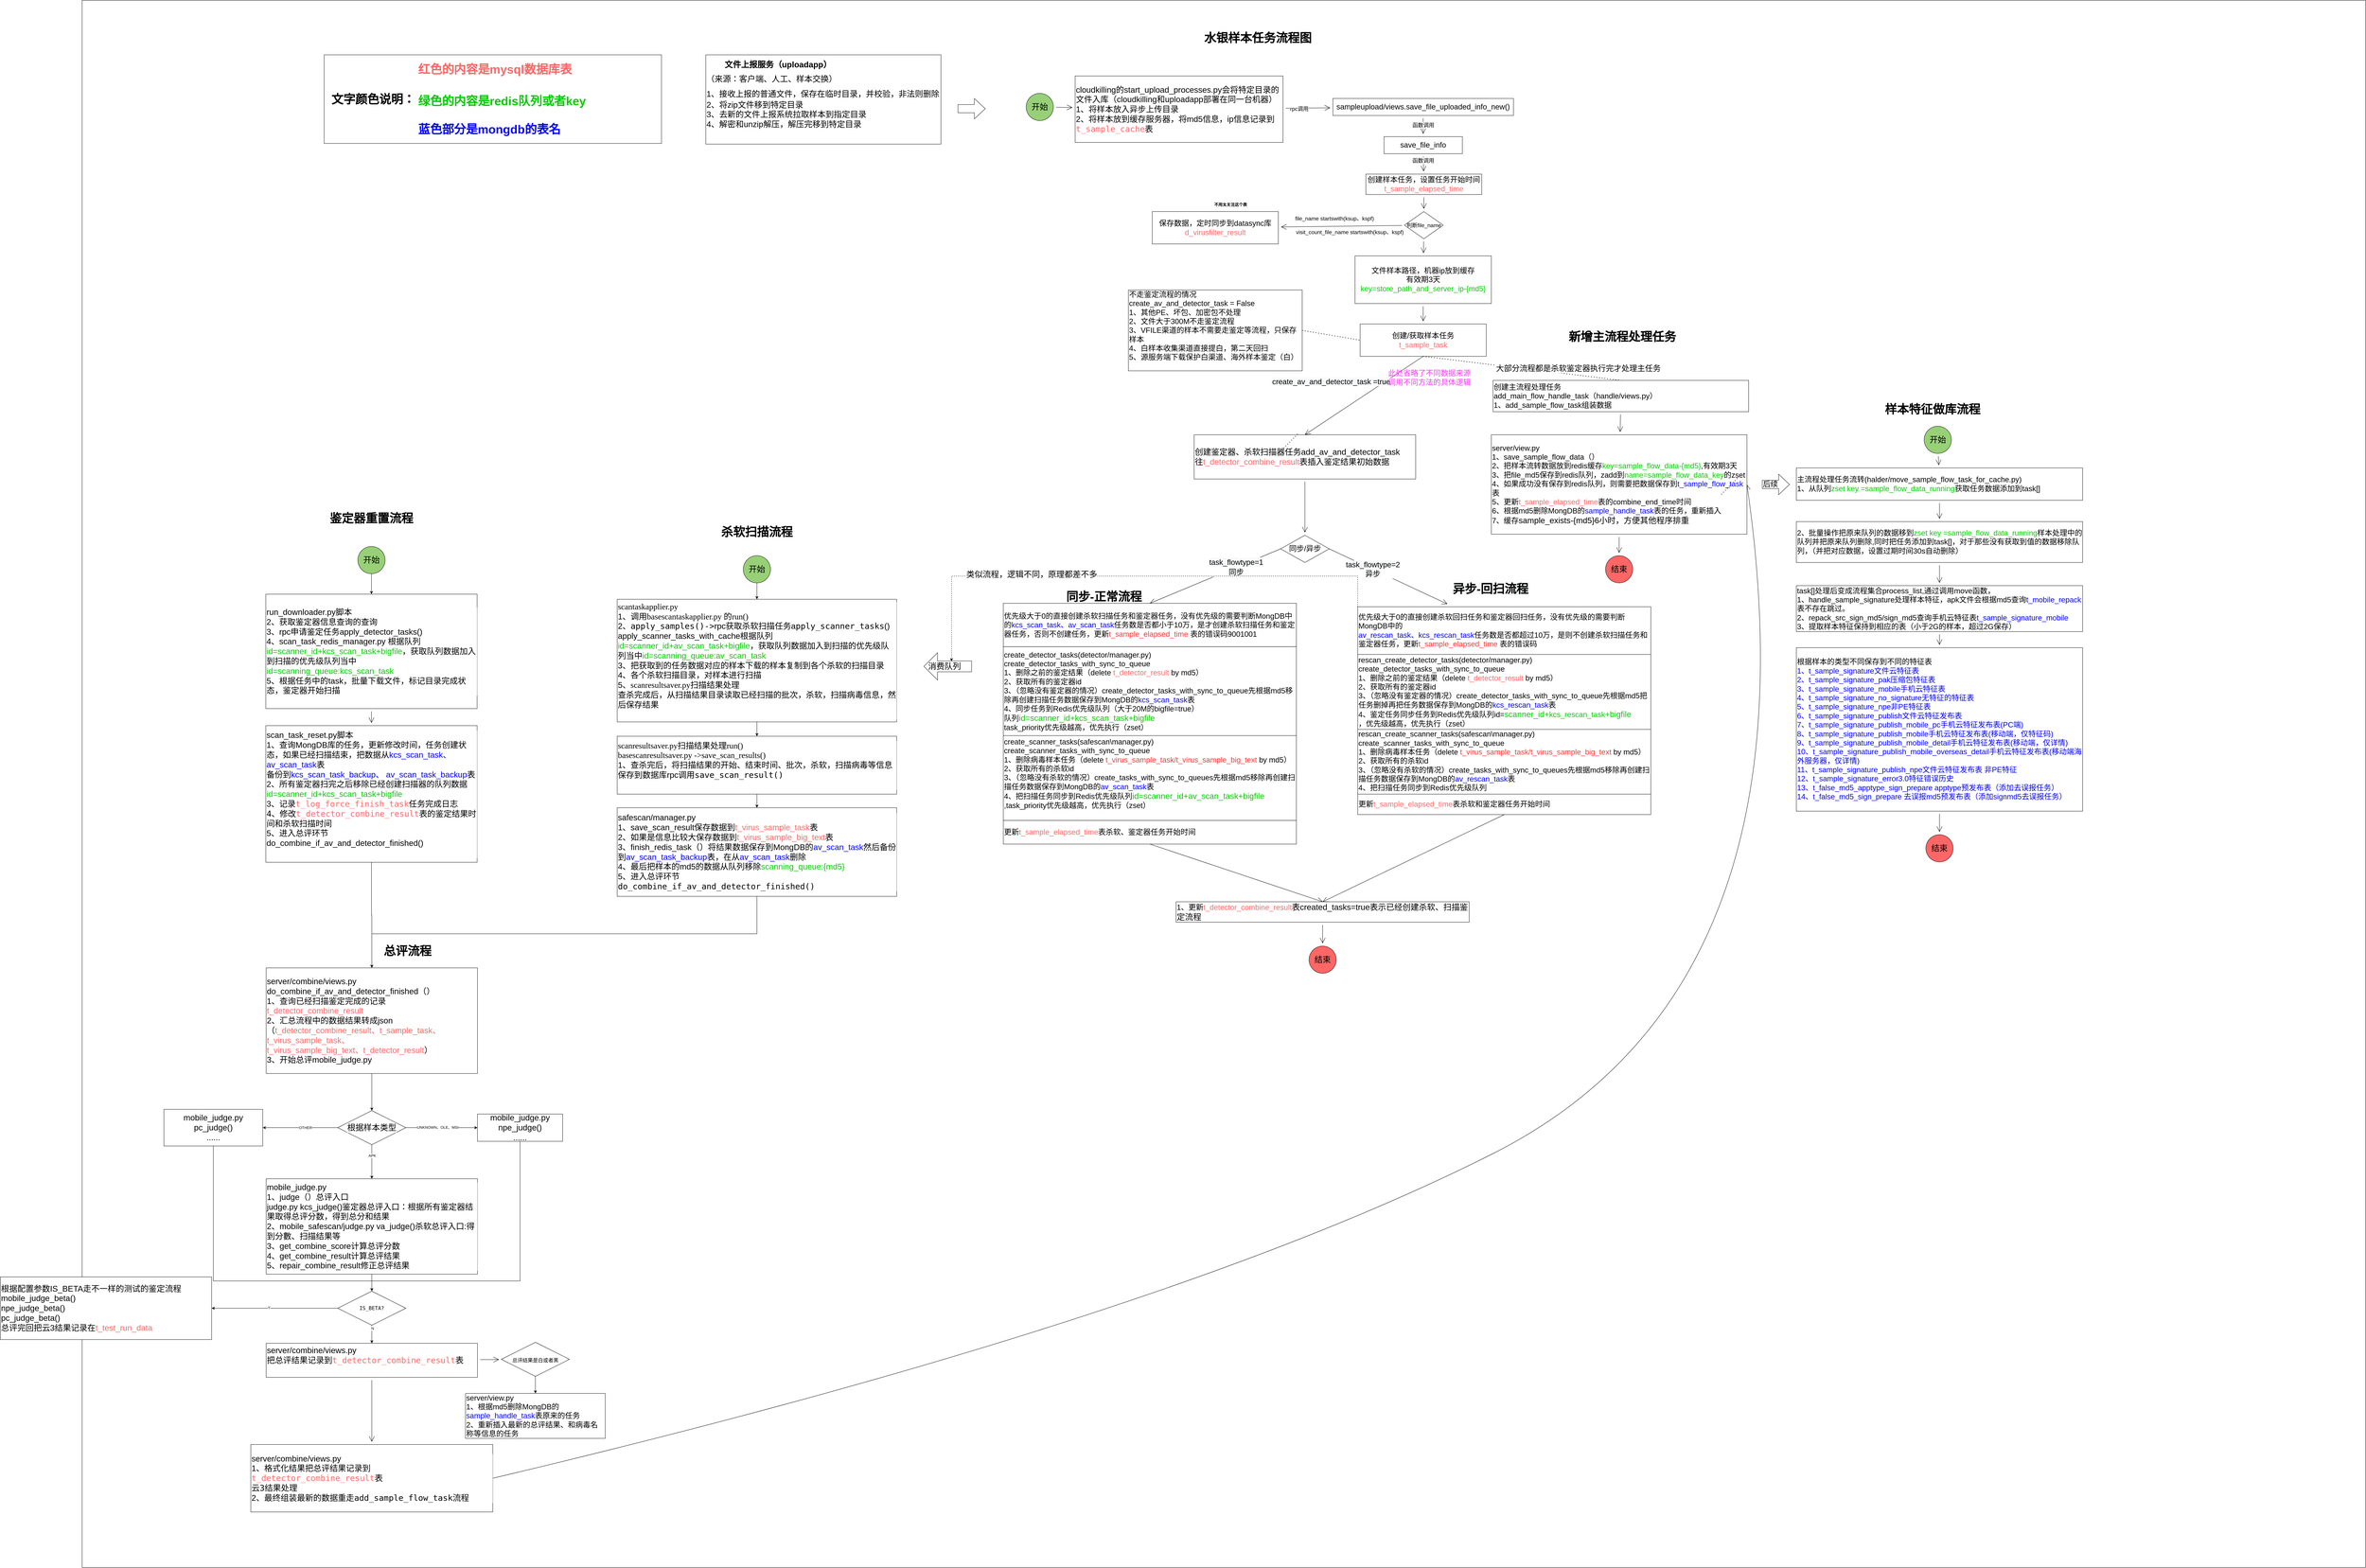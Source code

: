 <mxfile version="15.4.3" type="github">
  <diagram id="KefcSTh8LU217DtaOy7r" name="Page-1">
    <mxGraphModel dx="14468" dy="6736" grid="1" gridSize="10" guides="1" tooltips="1" connect="1" arrows="1" fold="1" page="1" pageScale="1" pageWidth="827" pageHeight="1169" math="0" shadow="0">
      <root>
        <mxCell id="0" />
        <mxCell id="1" parent="0" />
        <mxCell id="LtVPb9jL59xOHaWL_HOs-79" value="" style="rounded=0;whiteSpace=wrap;html=1;labelBackgroundColor=default;fontFamily=Helvetica;fontSize=35;fontColor=#0000FF;align=left;" parent="1" vertex="1">
          <mxGeometry x="-3530" y="-130" width="6700" height="4600" as="geometry" />
        </mxCell>
        <mxCell id="7nwJAHShgFqfV8WITLV7-1" value="水银样本任务流程图" style="text;html=1;strokeColor=none;fillColor=none;align=center;verticalAlign=middle;whiteSpace=wrap;rounded=0;hachureGap=4;pointerEvents=0;fontSize=35;fontStyle=1" parent="1" vertex="1">
          <mxGeometry x="-280" y="-30" width="400" height="20" as="geometry" />
        </mxCell>
        <mxCell id="hdSKTdFJiRucH8Rsu3lH-5" value="" style="edgeStyle=none;curved=1;rounded=0;orthogonalLoop=1;jettySize=auto;html=1;fontSize=16;endArrow=open;startSize=14;endSize=14;sourcePerimeterSpacing=8;targetPerimeterSpacing=8;" parent="1" source="7nwJAHShgFqfV8WITLV7-2" target="hdSKTdFJiRucH8Rsu3lH-4" edge="1">
          <mxGeometry relative="1" as="geometry" />
        </mxCell>
        <mxCell id="hdSKTdFJiRucH8Rsu3lH-7" value="函数调用" style="edgeLabel;html=1;align=center;verticalAlign=middle;resizable=0;points=[];fontSize=16;" parent="hdSKTdFJiRucH8Rsu3lH-5" vertex="1" connectable="0">
          <mxGeometry x="-0.474" relative="1" as="geometry">
            <mxPoint y="8" as="offset" />
          </mxGeometry>
        </mxCell>
        <mxCell id="7nwJAHShgFqfV8WITLV7-2" value="sampleupload/views.save_file_uploaded_info_new()" style="rounded=0;whiteSpace=wrap;html=1;hachureGap=4;pointerEvents=0;fontSize=22;" parent="1" vertex="1">
          <mxGeometry x="140" y="158" width="530" height="50" as="geometry" />
        </mxCell>
        <mxCell id="hdSKTdFJiRucH8Rsu3lH-2" value="" style="edgeStyle=none;curved=1;rounded=0;orthogonalLoop=1;jettySize=auto;html=1;endArrow=open;startSize=14;endSize=14;sourcePerimeterSpacing=8;targetPerimeterSpacing=8;" parent="1" source="hdSKTdFJiRucH8Rsu3lH-1" target="7nwJAHShgFqfV8WITLV7-2" edge="1">
          <mxGeometry relative="1" as="geometry" />
        </mxCell>
        <mxCell id="hdSKTdFJiRucH8Rsu3lH-3" value="rpc调用" style="edgeLabel;html=1;align=center;verticalAlign=middle;resizable=0;points=[];fontSize=16;" parent="hdSKTdFJiRucH8Rsu3lH-2" vertex="1" connectable="0">
          <mxGeometry x="-0.4" y="-1" relative="1" as="geometry">
            <mxPoint as="offset" />
          </mxGeometry>
        </mxCell>
        <mxCell id="hdSKTdFJiRucH8Rsu3lH-1" value="&lt;div&gt;cloudkilling的start_upload_processes.py会将特定目录的文件入库（cloudkilling和uploadapp部署在同一台机器）&lt;/div&gt;&lt;span style=&quot;background-color: rgb(255 , 255 , 255)&quot;&gt;&lt;span style=&quot;font-size: 24px&quot;&gt;1、&lt;span style=&quot;font-size: 24px&quot;&gt;将样本放入异步上传目录&lt;br style=&quot;font-size: 24px&quot;&gt;2、将样本放到缓存服务器，将md5信息，ip信息记录到&lt;/span&gt;&lt;/span&gt;&lt;span style=&quot;font-family: &amp;#34;dejavu sans mono&amp;#34; , monospace ; font-size: 24px&quot;&gt;&lt;font color=&quot;#ff6666&quot;&gt;t_sample_cache&lt;/font&gt;&lt;/span&gt;&lt;span style=&quot;font-family: &amp;#34;dejavu sans mono&amp;#34; , monospace ; font-size: 24px&quot;&gt;表&lt;/span&gt;&lt;/span&gt;" style="rounded=0;whiteSpace=wrap;html=1;hachureGap=4;pointerEvents=0;fontSize=24;fillColor=none;fontColor=#000000;align=left;fontStyle=0" parent="1" vertex="1">
          <mxGeometry x="-616.25" y="92" width="610" height="195" as="geometry" />
        </mxCell>
        <mxCell id="hdSKTdFJiRucH8Rsu3lH-9" value="" style="edgeStyle=none;curved=1;rounded=0;orthogonalLoop=1;jettySize=auto;html=1;fontSize=16;endArrow=open;startSize=14;endSize=14;sourcePerimeterSpacing=8;targetPerimeterSpacing=8;" parent="1" source="hdSKTdFJiRucH8Rsu3lH-4" target="hdSKTdFJiRucH8Rsu3lH-8" edge="1">
          <mxGeometry relative="1" as="geometry" />
        </mxCell>
        <mxCell id="hdSKTdFJiRucH8Rsu3lH-4" value="save_file_info" style="rounded=0;whiteSpace=wrap;html=1;hachureGap=4;pointerEvents=0;fontSize=22;" parent="1" vertex="1">
          <mxGeometry x="290" y="270" width="230" height="50" as="geometry" />
        </mxCell>
        <mxCell id="hdSKTdFJiRucH8Rsu3lH-12" value="" style="edgeStyle=none;curved=1;rounded=0;orthogonalLoop=1;jettySize=auto;html=1;fontSize=16;endArrow=open;startSize=14;endSize=14;sourcePerimeterSpacing=8;targetPerimeterSpacing=8;" parent="1" source="hdSKTdFJiRucH8Rsu3lH-8" target="hdSKTdFJiRucH8Rsu3lH-11" edge="1">
          <mxGeometry relative="1" as="geometry" />
        </mxCell>
        <mxCell id="hdSKTdFJiRucH8Rsu3lH-8" value="创建样本任务，设置任务开始时间&lt;br&gt;&lt;font color=&quot;#ff6666&quot;&gt;t_sample_elapsed_time&lt;/font&gt;" style="rounded=0;whiteSpace=wrap;html=1;hachureGap=4;pointerEvents=0;fontSize=22;" parent="1" vertex="1">
          <mxGeometry x="236.88" y="380" width="340" height="60" as="geometry" />
        </mxCell>
        <mxCell id="hdSKTdFJiRucH8Rsu3lH-10" value="保存数据，定时同步到datasync库&lt;br&gt;&lt;font color=&quot;#ff6666&quot;&gt;d_virusfilter_result&lt;/font&gt;" style="rounded=0;whiteSpace=wrap;html=1;hachureGap=4;pointerEvents=0;fontSize=22;" parent="1" vertex="1">
          <mxGeometry x="-390" y="490" width="370" height="95" as="geometry" />
        </mxCell>
        <mxCell id="hdSKTdFJiRucH8Rsu3lH-15" value="" style="edgeStyle=none;curved=1;rounded=0;orthogonalLoop=1;jettySize=auto;html=1;fontSize=16;endArrow=open;startSize=14;endSize=14;sourcePerimeterSpacing=8;targetPerimeterSpacing=8;" parent="1" source="hdSKTdFJiRucH8Rsu3lH-11" target="hdSKTdFJiRucH8Rsu3lH-10" edge="1">
          <mxGeometry relative="1" as="geometry" />
        </mxCell>
        <mxCell id="hdSKTdFJiRucH8Rsu3lH-21" value="" style="edgeStyle=none;curved=1;rounded=0;orthogonalLoop=1;jettySize=auto;html=1;fontSize=16;endArrow=open;startSize=14;endSize=14;sourcePerimeterSpacing=8;targetPerimeterSpacing=8;" parent="1" source="hdSKTdFJiRucH8Rsu3lH-11" target="hdSKTdFJiRucH8Rsu3lH-20" edge="1">
          <mxGeometry relative="1" as="geometry" />
        </mxCell>
        <mxCell id="hdSKTdFJiRucH8Rsu3lH-11" value="判断file_name" style="rhombus;whiteSpace=wrap;html=1;hachureGap=4;pointerEvents=0;fontSize=16;" parent="1" vertex="1">
          <mxGeometry x="350" y="490" width="113.75" height="80" as="geometry" />
        </mxCell>
        <mxCell id="hdSKTdFJiRucH8Rsu3lH-13" value="函数调用" style="edgeLabel;html=1;align=center;verticalAlign=middle;resizable=0;points=[];fontSize=16;" parent="1" vertex="1" connectable="0">
          <mxGeometry x="405" y="340" as="geometry" />
        </mxCell>
        <mxCell id="hdSKTdFJiRucH8Rsu3lH-17" value="&lt;span style=&quot;background-color: rgb(255 , 255 , 255)&quot;&gt;file_name startswith(ksup、kspf)&lt;/span&gt;" style="text;html=1;strokeColor=none;fillColor=none;align=center;verticalAlign=middle;whiteSpace=wrap;rounded=0;hachureGap=4;pointerEvents=0;fontSize=16;" parent="1" vertex="1">
          <mxGeometry x="20" y="500" width="250" height="20" as="geometry" />
        </mxCell>
        <mxCell id="hdSKTdFJiRucH8Rsu3lH-18" value="&lt;span style=&quot;background-color: rgb(255 , 255 , 255)&quot;&gt;visit_count_file_name startswith(ksup、kspf)&lt;/span&gt;" style="text;html=1;strokeColor=none;fillColor=none;align=center;verticalAlign=middle;whiteSpace=wrap;rounded=0;hachureGap=4;pointerEvents=0;fontSize=16;" parent="1" vertex="1">
          <mxGeometry x="20" y="540" width="340" height="20" as="geometry" />
        </mxCell>
        <mxCell id="hdSKTdFJiRucH8Rsu3lH-23" value="" style="edgeStyle=none;curved=1;rounded=0;orthogonalLoop=1;jettySize=auto;html=1;fontSize=16;endArrow=open;startSize=14;endSize=14;sourcePerimeterSpacing=8;targetPerimeterSpacing=8;" parent="1" source="hdSKTdFJiRucH8Rsu3lH-20" target="hdSKTdFJiRucH8Rsu3lH-22" edge="1">
          <mxGeometry relative="1" as="geometry" />
        </mxCell>
        <mxCell id="hdSKTdFJiRucH8Rsu3lH-20" value="文件样本路径，机器ip放到缓存&lt;br&gt;有效期3天&lt;br&gt;&lt;font color=&quot;#00cc00&quot;&gt;key=store_path_and_server_ip-{md5}&lt;/font&gt;" style="rounded=0;whiteSpace=wrap;html=1;hachureGap=4;pointerEvents=0;fontSize=22;" parent="1" vertex="1">
          <mxGeometry x="205" y="620" width="400" height="140" as="geometry" />
        </mxCell>
        <mxCell id="hdSKTdFJiRucH8Rsu3lH-41" style="edgeStyle=none;curved=1;rounded=0;orthogonalLoop=1;jettySize=auto;html=1;exitX=0.5;exitY=1;exitDx=0;exitDy=0;entryX=0.5;entryY=0;entryDx=0;entryDy=0;fontFamily=Helvetica;fontSize=22;fontColor=#000000;endArrow=open;startSize=14;endSize=14;sourcePerimeterSpacing=8;targetPerimeterSpacing=8;" parent="1" source="hdSKTdFJiRucH8Rsu3lH-22" target="hdSKTdFJiRucH8Rsu3lH-40" edge="1">
          <mxGeometry relative="1" as="geometry" />
        </mxCell>
        <mxCell id="hdSKTdFJiRucH8Rsu3lH-22" value="创建/获取样本任务&lt;br&gt;&lt;font color=&quot;#ff6666&quot;&gt;t_sample_task&lt;/font&gt;" style="rounded=0;whiteSpace=wrap;html=1;hachureGap=4;pointerEvents=0;fontSize=22;" parent="1" vertex="1">
          <mxGeometry x="220" y="820" width="370" height="95" as="geometry" />
        </mxCell>
        <mxCell id="hdSKTdFJiRucH8Rsu3lH-153" value="" style="edgeStyle=none;curved=1;rounded=0;orthogonalLoop=1;jettySize=auto;html=1;fontFamily=Helvetica;fontSize=24;fontColor=default;endArrow=open;startSize=14;endSize=14;sourcePerimeterSpacing=8;targetPerimeterSpacing=8;" parent="1" source="hdSKTdFJiRucH8Rsu3lH-35" target="hdSKTdFJiRucH8Rsu3lH-152" edge="1">
          <mxGeometry relative="1" as="geometry" />
        </mxCell>
        <mxCell id="hdSKTdFJiRucH8Rsu3lH-35" value="创建主流程处理任务&lt;br&gt;add_main_flow_handle_task（handle/views.py）&lt;br&gt;1、add_sample_flow_task组装数据" style="rounded=0;whiteSpace=wrap;html=1;hachureGap=4;pointerEvents=0;fontSize=22;align=left;" parent="1" vertex="1">
          <mxGeometry x="610" y="985.5" width="750" height="92" as="geometry" />
        </mxCell>
        <mxCell id="hdSKTdFJiRucH8Rsu3lH-36" value="&lt;span style=&quot;font-size: 22px&quot;&gt;不走鉴定流程的情况&lt;br style=&quot;font-size: 22px&quot;&gt;create_av_and_detector_task = False&lt;br style=&quot;font-size: 22px&quot;&gt;1、其他PE、坏包、加密包不处理&lt;br style=&quot;font-size: 22px&quot;&gt;2、文件大于300M不走鉴定流程&lt;br style=&quot;font-size: 22px&quot;&gt;3、&lt;/span&gt;&lt;span style=&quot;font-size: 22px&quot;&gt;VFILE&lt;/span&gt;&lt;span style=&quot;font-size: 22px&quot;&gt;渠道的样本不需要走鉴定等流程，只保存样本&lt;br&gt;&lt;/span&gt;4、白样本收集渠道直接提白，第二天回扫&lt;br&gt;5、源服务端下载保护白渠道、海外样本鉴定（白）&lt;br style=&quot;font-size: 22px&quot;&gt;&lt;span style=&quot;font-size: 22px&quot;&gt;&lt;br style=&quot;font-size: 22px&quot;&gt;&lt;/span&gt;" style="rounded=0;whiteSpace=wrap;html=1;hachureGap=4;pointerEvents=0;fontSize=22;align=left;fontFamily=Helvetica;fontColor=#000000;" parent="1" vertex="1">
          <mxGeometry x="-460" y="720" width="510" height="237.5" as="geometry" />
        </mxCell>
        <mxCell id="hdSKTdFJiRucH8Rsu3lH-49" value="" style="edgeStyle=none;curved=1;rounded=0;orthogonalLoop=1;jettySize=auto;html=1;fontFamily=Helvetica;fontSize=22;fontColor=#000000;endArrow=open;startSize=14;endSize=14;sourcePerimeterSpacing=8;targetPerimeterSpacing=8;" parent="1" source="hdSKTdFJiRucH8Rsu3lH-40" target="hdSKTdFJiRucH8Rsu3lH-48" edge="1">
          <mxGeometry relative="1" as="geometry" />
        </mxCell>
        <mxCell id="hdSKTdFJiRucH8Rsu3lH-40" value="创建鉴定器、杀软扫描器任务add_av_and_detector_task&lt;br style=&quot;font-size: 24px&quot;&gt;往&lt;font color=&quot;#ff6666&quot; style=&quot;font-size: 24px&quot;&gt;t_detector_combine_result&lt;/font&gt;表插入鉴定结果初始数据" style="rounded=0;whiteSpace=wrap;html=1;hachureGap=4;pointerEvents=0;fontSize=24;align=left;fontFamily=Helvetica;fontColor=#000000;" parent="1" vertex="1">
          <mxGeometry x="-267" y="1145" width="650" height="130" as="geometry" />
        </mxCell>
        <mxCell id="hdSKTdFJiRucH8Rsu3lH-44" value="&lt;span style=&quot;color: rgb(0 , 0 , 0) ; font-family: &amp;#34;helvetica&amp;#34; ; font-size: 22px ; font-style: normal ; font-weight: 400 ; letter-spacing: normal ; text-align: left ; text-indent: 0px ; text-transform: none ; word-spacing: 0px ; background-color: rgb(248 , 249 , 250) ; display: inline ; float: none&quot;&gt;create_av_and_detector_task =true&lt;/span&gt;" style="text;whiteSpace=wrap;html=1;fontSize=22;fontFamily=Helvetica;fontColor=#000000;" parent="1" vertex="1">
          <mxGeometry x="-40" y="970" width="390" height="40" as="geometry" />
        </mxCell>
        <mxCell id="hdSKTdFJiRucH8Rsu3lH-59" value="" style="edgeStyle=none;curved=1;rounded=0;orthogonalLoop=1;jettySize=auto;html=1;fontFamily=Helvetica;fontSize=22;fontColor=#000000;endArrow=open;startSize=14;endSize=14;sourcePerimeterSpacing=8;targetPerimeterSpacing=8;exitX=1;exitY=0.5;exitDx=0;exitDy=0;" parent="1" source="hdSKTdFJiRucH8Rsu3lH-48" target="hdSKTdFJiRucH8Rsu3lH-76" edge="1">
          <mxGeometry relative="1" as="geometry">
            <mxPoint x="73" y="1840" as="targetPoint" />
          </mxGeometry>
        </mxCell>
        <mxCell id="hdSKTdFJiRucH8Rsu3lH-60" value="&lt;span style=&quot;text-align: left ; background-color: rgb(248 , 249 , 250)&quot;&gt;task_flowtype=2&lt;br&gt;&lt;/span&gt;&lt;span style=&quot;text-align: left ; background-color: rgb(248 , 249 , 250)&quot;&gt;&lt;font face=&quot;helvetica&quot;&gt;异步&lt;/font&gt;&lt;/span&gt;" style="edgeLabel;html=1;align=center;verticalAlign=middle;resizable=0;points=[];fontSize=22;fontFamily=Helvetica;fontColor=#000000;" parent="hdSKTdFJiRucH8Rsu3lH-59" vertex="1" connectable="0">
          <mxGeometry x="-0.267" relative="1" as="geometry">
            <mxPoint as="offset" />
          </mxGeometry>
        </mxCell>
        <mxCell id="hdSKTdFJiRucH8Rsu3lH-125" style="edgeStyle=none;curved=1;rounded=0;orthogonalLoop=1;jettySize=auto;html=1;exitX=0;exitY=0.5;exitDx=0;exitDy=0;fontFamily=Helvetica;fontSize=24;fontColor=#000000;endArrow=open;startSize=14;endSize=14;sourcePerimeterSpacing=8;targetPerimeterSpacing=8;entryX=0.5;entryY=0;entryDx=0;entryDy=0;" parent="1" source="hdSKTdFJiRucH8Rsu3lH-48" target="hdSKTdFJiRucH8Rsu3lH-68" edge="1">
          <mxGeometry relative="1" as="geometry">
            <mxPoint x="-537" y="1660" as="targetPoint" />
          </mxGeometry>
        </mxCell>
        <mxCell id="hdSKTdFJiRucH8Rsu3lH-126" value="&lt;span style=&quot;font-size: 22px ; text-align: left ; background-color: rgb(248 , 249 , 250)&quot;&gt;task_flowtype=1&lt;br&gt;&lt;/span&gt;&lt;span style=&quot;font-size: 22px ; text-align: left ; background-color: rgb(248 , 249 , 250)&quot;&gt;&lt;font face=&quot;helvetica&quot;&gt;同步&lt;/font&gt;&lt;/span&gt;" style="edgeLabel;html=1;align=center;verticalAlign=middle;resizable=0;points=[];fontSize=24;fontFamily=Helvetica;fontColor=#000000;" parent="hdSKTdFJiRucH8Rsu3lH-125" vertex="1" connectable="0">
          <mxGeometry x="-0.321" y="-2" relative="1" as="geometry">
            <mxPoint as="offset" />
          </mxGeometry>
        </mxCell>
        <mxCell id="hdSKTdFJiRucH8Rsu3lH-48" value="同步/异步" style="rhombus;whiteSpace=wrap;html=1;hachureGap=4;pointerEvents=0;fontFamily=Helvetica;fontSize=22;fontColor=#000000;align=center;" parent="1" vertex="1">
          <mxGeometry x="-13.25" y="1440" width="142.5" height="80" as="geometry" />
        </mxCell>
        <mxCell id="hdSKTdFJiRucH8Rsu3lH-70" value="&lt;span style=&quot;color: rgb(0, 0, 0); font-family: helvetica; font-size: 35px; font-style: normal; letter-spacing: normal; text-align: left; text-indent: 0px; text-transform: none; word-spacing: 0px; background-color: rgb(248, 249, 250); display: inline; float: none;&quot;&gt;异步-回扫流程&lt;/span&gt;" style="text;whiteSpace=wrap;html=1;fontSize=35;fontFamily=Helvetica;fontColor=#000000;fontStyle=1" parent="1" vertex="1">
          <mxGeometry x="490" y="1570" width="258" height="40" as="geometry" />
        </mxCell>
        <mxCell id="hdSKTdFJiRucH8Rsu3lH-79" value="此处省略了不同数据来源调用不同方法的具体逻辑" style="text;html=1;strokeColor=none;fillColor=none;align=center;verticalAlign=middle;whiteSpace=wrap;rounded=0;hachureGap=4;pointerEvents=0;fontFamily=Helvetica;fontSize=22;fontColor=#FF33FF;" parent="1" vertex="1">
          <mxGeometry x="299" y="927.5" width="249" height="100" as="geometry" />
        </mxCell>
        <mxCell id="hdSKTdFJiRucH8Rsu3lH-80" style="edgeStyle=none;curved=1;rounded=0;orthogonalLoop=1;jettySize=auto;html=1;exitX=0.5;exitY=0;exitDx=0;exitDy=0;fontFamily=Helvetica;fontSize=35;fontColor=#FF33FF;endArrow=open;startSize=14;endSize=14;sourcePerimeterSpacing=8;targetPerimeterSpacing=8;" parent="1" source="7nwJAHShgFqfV8WITLV7-1" target="7nwJAHShgFqfV8WITLV7-1" edge="1">
          <mxGeometry relative="1" as="geometry" />
        </mxCell>
        <mxCell id="hdSKTdFJiRucH8Rsu3lH-84" value="&lt;span style=&quot;color: rgb(0 , 0 , 0)&quot;&gt;&lt;b&gt;&lt;font style=&quot;font-size: 35px&quot;&gt;同步-正常流程&lt;/font&gt;&lt;/b&gt;&lt;/span&gt;" style="text;html=1;strokeColor=none;fillColor=none;align=center;verticalAlign=middle;whiteSpace=wrap;rounded=0;hachureGap=4;pointerEvents=0;fontFamily=Helvetica;fontSize=35;fontColor=#FF33FF;" parent="1" vertex="1">
          <mxGeometry x="-660" y="1610" width="257" height="20" as="geometry" />
        </mxCell>
        <mxCell id="hdSKTdFJiRucH8Rsu3lH-86" value="&lt;span style=&quot;color: rgb(0, 0, 0); font-family: helvetica; font-size: 35px; font-style: normal; letter-spacing: normal; text-align: left; text-indent: 0px; text-transform: none; word-spacing: 0px; background-color: rgb(248, 249, 250); display: inline; float: none;&quot;&gt;新增主流程处理任务&lt;/span&gt;" style="text;whiteSpace=wrap;html=1;fontSize=35;fontFamily=Helvetica;fontColor=#000000;fontStyle=1" parent="1" vertex="1">
          <mxGeometry x="830" y="830" width="340" height="40" as="geometry" />
        </mxCell>
        <mxCell id="hdSKTdFJiRucH8Rsu3lH-91" value="" style="edgeStyle=none;curved=1;rounded=0;orthogonalLoop=1;jettySize=auto;html=1;fontFamily=Helvetica;fontSize=35;fontColor=#FF33FF;endArrow=open;startSize=14;endSize=14;sourcePerimeterSpacing=8;targetPerimeterSpacing=8;" parent="1" source="hdSKTdFJiRucH8Rsu3lH-87" target="hdSKTdFJiRucH8Rsu3lH-89" edge="1">
          <mxGeometry relative="1" as="geometry" />
        </mxCell>
        <mxCell id="hdSKTdFJiRucH8Rsu3lH-87" value="主流程处理任务流转(halder/move_sample_flow_task_for_cache.py)&lt;br&gt;1、从队列&lt;font color=&quot;#00cc00&quot;&gt;zset key =sample_flow_data_running&lt;/font&gt;获取任务数据添加到task[]" style="rounded=0;whiteSpace=wrap;html=1;hachureGap=4;pointerEvents=0;fontSize=22;align=left;" parent="1" vertex="1">
          <mxGeometry x="1500" y="1242.5" width="840" height="95" as="geometry" />
        </mxCell>
        <mxCell id="hdSKTdFJiRucH8Rsu3lH-92" value="" style="edgeStyle=none;curved=1;rounded=0;orthogonalLoop=1;jettySize=auto;html=1;fontFamily=Helvetica;fontSize=35;fontColor=#FF33FF;endArrow=open;startSize=14;endSize=14;sourcePerimeterSpacing=8;targetPerimeterSpacing=8;" parent="1" source="hdSKTdFJiRucH8Rsu3lH-89" target="hdSKTdFJiRucH8Rsu3lH-90" edge="1">
          <mxGeometry relative="1" as="geometry" />
        </mxCell>
        <mxCell id="hdSKTdFJiRucH8Rsu3lH-89" value="2、批量操作把原来队列的数据移到&lt;font color=&quot;#00cc00&quot;&gt;zset key =sample_flow_data_running&lt;/font&gt;样本处理中的队列并把原来队列删除,同时把任务添加到task[]，对于那些没有获取到值的数据移除队列，（并把对应数据，设置过期时间30s自动删除）" style="rounded=0;whiteSpace=wrap;html=1;hachureGap=4;pointerEvents=0;fontSize=22;align=left;" parent="1" vertex="1">
          <mxGeometry x="1500" y="1400" width="840" height="120" as="geometry" />
        </mxCell>
        <mxCell id="hdSKTdFJiRucH8Rsu3lH-94" value="" style="edgeStyle=none;curved=1;rounded=0;orthogonalLoop=1;jettySize=auto;html=1;fontFamily=Helvetica;fontSize=35;fontColor=#FF33FF;endArrow=open;startSize=14;endSize=14;sourcePerimeterSpacing=8;targetPerimeterSpacing=8;" parent="1" source="hdSKTdFJiRucH8Rsu3lH-90" target="hdSKTdFJiRucH8Rsu3lH-93" edge="1">
          <mxGeometry relative="1" as="geometry" />
        </mxCell>
        <mxCell id="hdSKTdFJiRucH8Rsu3lH-90" value="task[]处理后变成流程集合process_list,通过调用move函数，&lt;br&gt;1、handle_sample_signature处理样本特征，apk文件会根据md5查询&lt;font color=&quot;#0000ff&quot;&gt;t_mobile_repack&lt;/font&gt;表不存在跳过。&lt;br&gt;2、repack_src_sign_md5/sign_md5查询手机云特征表&lt;font color=&quot;#0000ff&quot;&gt;t_sample_signature_mobile&lt;/font&gt;&lt;br&gt;3、提取样本特征保持到相应的表（小于2G的样本，超过2G保存）" style="rounded=0;whiteSpace=wrap;html=1;hachureGap=4;pointerEvents=0;fontSize=22;align=left;" parent="1" vertex="1">
          <mxGeometry x="1500" y="1588" width="840" height="135" as="geometry" />
        </mxCell>
        <mxCell id="hdSKTdFJiRucH8Rsu3lH-117" value="" style="edgeStyle=none;curved=1;rounded=0;orthogonalLoop=1;jettySize=auto;html=1;fontFamily=Helvetica;fontSize=24;fontColor=#000000;endArrow=open;startSize=14;endSize=14;sourcePerimeterSpacing=8;targetPerimeterSpacing=8;" parent="1" source="hdSKTdFJiRucH8Rsu3lH-93" target="hdSKTdFJiRucH8Rsu3lH-116" edge="1">
          <mxGeometry relative="1" as="geometry" />
        </mxCell>
        <mxCell id="hdSKTdFJiRucH8Rsu3lH-93" value="根据样本的类型不同保存到不同的特征表&lt;br&gt;&lt;font color=&quot;#0000ff&quot;&gt;1、t_sample_signature文件云特征表&lt;br&gt;2、t_sample_signature_pak压缩包特征表&lt;br&gt;3、t_sample_signature_mobile手机云特征表&lt;br&gt;4、t_sample_signature_no_signature无特征的特征表&lt;br&gt;5、t_sample_signature_npe非PE特征表&lt;br&gt;6、t_sample_signature_publish文件云特征发布表&lt;br&gt;7、t_sample_signature_publish_mobile_pc手机云特征发布表(PC端)&lt;br&gt;8、t_sample_signature_publish_mobile手机云特征发布表(移动端，仅特征码)&lt;br&gt;9、t_sample_signature_publish_mobile_detail手机云特征发布表(移动端，仅详情)&lt;br&gt;10、t_sample_signature_publish_mobile_overseas_detail手机云特征发布表(移动端海外服务器，仅详情)&lt;br&gt;11、t_sample_signature_publish_npe文件云特征发布表 非PE特征&lt;br&gt;12、t_sample_signature_error3.0特征错误历史&lt;br&gt;13、t_false_md5_apptype_sign_prepare apptype预发布表（添加去误报任务）&lt;br&gt;14、t_false_md5_sign_prepare 去误报md5预发布表（添加signmd5去误报任务）&lt;/font&gt;" style="rounded=0;whiteSpace=wrap;html=1;hachureGap=4;pointerEvents=0;fontSize=22;align=left;" parent="1" vertex="1">
          <mxGeometry x="1500" y="1770" width="840" height="480" as="geometry" />
        </mxCell>
        <mxCell id="hdSKTdFJiRucH8Rsu3lH-95" value="后续" style="shape=singleArrow;whiteSpace=wrap;html=1;arrowWidth=0.4;arrowSize=0.4;rounded=0;fontSize=22;align=left;hachureGap=4;" parent="1" vertex="1">
          <mxGeometry x="1400" y="1261" width="80" height="60" as="geometry" />
        </mxCell>
        <mxCell id="hdSKTdFJiRucH8Rsu3lH-100" value="&lt;font style=&quot;font-size: 24px&quot;&gt;&lt;span&gt; &lt;/span&gt;&amp;nbsp; &lt;span style=&quot;white-space: pre&quot;&gt; &lt;/span&gt;&lt;span style=&quot;white-space: pre&quot;&gt; &lt;/span&gt;&lt;span style=&quot;white-space: pre&quot;&gt; &lt;span style=&quot;white-space: pre&quot;&gt; &lt;/span&gt;&lt;span style=&quot;white-space: pre&quot;&gt; &lt;/span&gt;&lt;span style=&quot;white-space: pre&quot;&gt; &lt;/span&gt;&lt;/span&gt;&lt;b&gt;文件上报服务（uploadapp）&lt;/b&gt;&lt;br&gt;&lt;/font&gt;&lt;h4 id=&quot;id-文件上报+入库服务-接收上报的普通文件（/uploadsample接口）&quot; style=&quot;margin: 10px 0px 0px ; padding: 0px ; line-height: 1.429 ; letter-spacing: -0.003em ; background-color: rgb(255 , 255 , 255)&quot;&gt;&lt;font style=&quot;font-size: 24px ; font-weight: normal&quot;&gt;（来源：客户端、人工、样本交换）&lt;/font&gt;&lt;/h4&gt;&lt;h4 id=&quot;id-文件上报+入库服务-接收上报的普通文件（/uploadsample接口）&quot; style=&quot;margin: 10px 0px 0px ; padding: 0px ; line-height: 1.429 ; letter-spacing: -0.003em ; background-color: rgb(255 , 255 , 255)&quot;&gt;&lt;font style=&quot;font-size: 24px ; font-weight: normal&quot;&gt;1、接收上报的普通文件，保存在临时目录，并校验，非法则删除&lt;/font&gt;&lt;/h4&gt;&lt;div&gt;&lt;font style=&quot;font-size: 24px&quot;&gt;2、将zip文件移到特定目录&lt;/font&gt;&lt;/div&gt;&lt;div&gt;&lt;font style=&quot;font-size: 24px&quot;&gt;3、去新的文件上报系统拉取样本到指定目录&lt;/font&gt;&lt;/div&gt;&lt;div&gt;&lt;font style=&quot;font-size: 24px&quot;&gt;4、解密和unzip解压，解压完移到特定目录&lt;/font&gt;&lt;/div&gt;&lt;div&gt;&lt;br&gt;&lt;/div&gt;" style="rounded=0;whiteSpace=wrap;html=1;hachureGap=4;pointerEvents=0;fontSize=24;align=left;fontColor=#000000;" parent="1" vertex="1">
          <mxGeometry x="-1700" y="30" width="690" height="262" as="geometry" />
        </mxCell>
        <mxCell id="hdSKTdFJiRucH8Rsu3lH-108" value="" style="edgeStyle=none;curved=1;rounded=0;orthogonalLoop=1;jettySize=auto;html=1;fontFamily=Helvetica;fontSize=24;fontColor=#000000;endArrow=open;startSize=14;endSize=14;targetPerimeterSpacing=8;entryX=0.5;entryY=0;entryDx=0;entryDy=0;exitX=0.5;exitY=1;exitDx=0;exitDy=0;startArrow=none;" parent="1" source="hdSKTdFJiRucH8Rsu3lH-65" target="hdSKTdFJiRucH8Rsu3lH-107" edge="1">
          <mxGeometry relative="1" as="geometry">
            <mxPoint x="-267" y="2490" as="targetPoint" />
          </mxGeometry>
        </mxCell>
        <mxCell id="hdSKTdFJiRucH8Rsu3lH-116" value="结束" style="ellipse;whiteSpace=wrap;html=1;aspect=fixed;hachureGap=4;pointerEvents=0;fontFamily=Helvetica;fontSize=24;fontColor=#000000;fillColor=#FF6666;align=center;" parent="1" vertex="1">
          <mxGeometry x="1880" y="2319" width="80" height="80" as="geometry" />
        </mxCell>
        <mxCell id="hdSKTdFJiRucH8Rsu3lH-120" value="" style="edgeStyle=none;curved=1;rounded=0;orthogonalLoop=1;jettySize=auto;html=1;fontFamily=Helvetica;fontSize=24;fontColor=#000000;endArrow=open;startSize=14;endSize=14;sourcePerimeterSpacing=8;targetPerimeterSpacing=8;" parent="1" source="hdSKTdFJiRucH8Rsu3lH-118" target="hdSKTdFJiRucH8Rsu3lH-1" edge="1">
          <mxGeometry relative="1" as="geometry" />
        </mxCell>
        <mxCell id="hdSKTdFJiRucH8Rsu3lH-118" value="开始" style="ellipse;whiteSpace=wrap;html=1;aspect=fixed;hachureGap=4;pointerEvents=0;fontFamily=Helvetica;fontSize=24;fontColor=#000000;fillColor=#97D077;align=center;" parent="1" vertex="1">
          <mxGeometry x="-760" y="143" width="80" height="80" as="geometry" />
        </mxCell>
        <mxCell id="hdSKTdFJiRucH8Rsu3lH-124" style="edgeStyle=none;curved=1;rounded=0;orthogonalLoop=1;jettySize=auto;html=1;exitX=0.5;exitY=1;exitDx=0;exitDy=0;entryX=0.5;entryY=0;entryDx=0;entryDy=0;fontFamily=Helvetica;fontSize=24;fontColor=#000000;endArrow=open;startSize=14;endSize=14;sourcePerimeterSpacing=8;targetPerimeterSpacing=8;" parent="1" source="LtVPb9jL59xOHaWL_HOs-48" target="hdSKTdFJiRucH8Rsu3lH-107" edge="1">
          <mxGeometry relative="1" as="geometry">
            <mxPoint x="665.38" y="2428.42" as="sourcePoint" />
          </mxGeometry>
        </mxCell>
        <mxCell id="hdSKTdFJiRucH8Rsu3lH-127" value="" style="group" parent="1" vertex="1" connectable="0">
          <mxGeometry x="-320" y="2516" width="860" height="200" as="geometry" />
        </mxCell>
        <mxCell id="hdSKTdFJiRucH8Rsu3lH-107" value="1、更新&lt;span style=&quot;color: rgb(255 , 102 , 102)&quot;&gt;t_detector_combine_result&lt;/span&gt;&lt;font style=&quot;font-size: 24px ; background-color: rgb(255 , 255 , 255)&quot;&gt;表created_tasks=true表示已经创建杀软、扫描鉴定流程&lt;/font&gt;" style="rounded=0;whiteSpace=wrap;html=1;hachureGap=4;pointerEvents=0;fontFamily=Helvetica;fontSize=22;fontColor=#000000;align=left;" parent="hdSKTdFJiRucH8Rsu3lH-127" vertex="1">
          <mxGeometry width="860" height="60" as="geometry" />
        </mxCell>
        <mxCell id="hdSKTdFJiRucH8Rsu3lH-110" value="结束" style="ellipse;whiteSpace=wrap;html=1;aspect=fixed;hachureGap=4;pointerEvents=0;fontFamily=Helvetica;fontSize=24;fontColor=#000000;fillColor=#FF6666;align=center;" parent="hdSKTdFJiRucH8Rsu3lH-127" vertex="1">
          <mxGeometry x="390" y="130" width="80" height="80" as="geometry" />
        </mxCell>
        <mxCell id="hdSKTdFJiRucH8Rsu3lH-112" value="" style="edgeStyle=none;curved=1;rounded=0;orthogonalLoop=1;jettySize=auto;html=1;fontFamily=Helvetica;fontSize=24;fontColor=#000000;endArrow=open;startSize=14;endSize=14;sourcePerimeterSpacing=8;targetPerimeterSpacing=8;" parent="hdSKTdFJiRucH8Rsu3lH-127" source="hdSKTdFJiRucH8Rsu3lH-107" target="hdSKTdFJiRucH8Rsu3lH-110" edge="1">
          <mxGeometry relative="1" as="geometry" />
        </mxCell>
        <mxCell id="hdSKTdFJiRucH8Rsu3lH-133" value="" style="edgeStyle=none;curved=1;rounded=0;orthogonalLoop=1;jettySize=auto;html=1;fontFamily=Helvetica;fontSize=24;fontColor=#000000;endArrow=open;startSize=14;endSize=14;sourcePerimeterSpacing=8;targetPerimeterSpacing=8;" parent="1" source="hdSKTdFJiRucH8Rsu3lH-132" target="hdSKTdFJiRucH8Rsu3lH-87" edge="1">
          <mxGeometry relative="1" as="geometry" />
        </mxCell>
        <mxCell id="hdSKTdFJiRucH8Rsu3lH-132" value="开始" style="ellipse;whiteSpace=wrap;html=1;aspect=fixed;hachureGap=4;pointerEvents=0;fontFamily=Helvetica;fontSize=24;fontColor=#000000;fillColor=#97D077;align=center;" parent="1" vertex="1">
          <mxGeometry x="1875" y="1120" width="80" height="80" as="geometry" />
        </mxCell>
        <mxCell id="hdSKTdFJiRucH8Rsu3lH-134" value="结束" style="ellipse;whiteSpace=wrap;html=1;aspect=fixed;hachureGap=4;pointerEvents=0;fontFamily=Helvetica;fontSize=24;fontColor=#000000;fillColor=#FF6666;align=center;" parent="1" vertex="1">
          <mxGeometry x="940" y="1500" width="80" height="80" as="geometry" />
        </mxCell>
        <mxCell id="hdSKTdFJiRucH8Rsu3lH-138" value="" style="edgeStyle=none;curved=1;rounded=0;orthogonalLoop=1;jettySize=auto;html=1;fontFamily=Helvetica;fontSize=24;fontColor=default;endArrow=open;startSize=14;endSize=14;sourcePerimeterSpacing=8;targetPerimeterSpacing=8;" parent="1" source="hdSKTdFJiRucH8Rsu3lH-136" target="hdSKTdFJiRucH8Rsu3lH-137" edge="1">
          <mxGeometry relative="1" as="geometry" />
        </mxCell>
        <mxCell id="hdSKTdFJiRucH8Rsu3lH-136" value="&lt;span style=&quot;font-size: 24px&quot;&gt;run_downloader.py脚本&lt;br style=&quot;font-size: 24px&quot;&gt;&lt;/span&gt;&lt;span style=&quot;font-size: 24px&quot;&gt;2、获取鉴定器信息查询的查询&lt;br style=&quot;font-size: 24px&quot;&gt;3、rpc申请鉴定任务&lt;/span&gt;&lt;span style=&quot;font-size: 24px&quot;&gt;apply_detector_tasks()&lt;br style=&quot;font-size: 24px&quot;&gt;&lt;/span&gt;&lt;span style=&quot;font-size: 24px&quot;&gt;4、scan_task_redis_manager.py 根据&lt;/span&gt;队列&lt;font style=&quot;font-size: 24px&quot; color=&quot;#00cc00&quot;&gt;id=scanner_id+kcs_scan_task+&lt;/font&gt;&lt;span style=&quot;font-size: 24px&quot;&gt;&lt;font style=&quot;font-size: 24px&quot;&gt;&lt;font color=&quot;#00cc00&quot;&gt;bigfile&lt;/font&gt;，获取队列数据加入到扫描的优先级队列当中&lt;font color=&quot;#00cc00&quot;&gt;id=&lt;/font&gt;&lt;/font&gt;&lt;/span&gt;&lt;span style=&quot;font-size: 24px&quot;&gt;&lt;font color=&quot;#00cc00&quot;&gt;scanning_queue:&lt;/font&gt;&lt;/span&gt;&lt;span style=&quot;font-size: 24px&quot;&gt;&lt;font color=&quot;#00cc00&quot;&gt;kcs_scan_task&lt;/font&gt;&lt;br&gt;5、根据任务中的task，批量下载文件，标记目录完成状态，鉴定器开始扫描&lt;br&gt;&lt;/span&gt;" style="rounded=0;whiteSpace=wrap;html=1;hachureGap=4;pointerEvents=0;fontSize=24;align=left;fontFamily=Helvetica;fontColor=#000000;fillColor=#FFFFFF;strokeColor=#000000;labelBackgroundColor=default;" parent="1" vertex="1">
          <mxGeometry x="-2991" y="1613" width="620" height="336" as="geometry" />
        </mxCell>
        <mxCell id="1a4wE3wU1OObfgPjyyBK-12" value="" style="edgeStyle=orthogonalEdgeStyle;rounded=0;orthogonalLoop=1;jettySize=auto;html=1;fontSize=23;entryX=0.5;entryY=0;entryDx=0;entryDy=0;" parent="1" source="hdSKTdFJiRucH8Rsu3lH-137" target="hdSKTdFJiRucH8Rsu3lH-142" edge="1">
          <mxGeometry relative="1" as="geometry">
            <mxPoint x="-2681" y="2650.5" as="targetPoint" />
          </mxGeometry>
        </mxCell>
        <mxCell id="hdSKTdFJiRucH8Rsu3lH-137" value="&lt;font style=&quot;font-size: 24px&quot;&gt;&lt;font style=&quot;font-size: 24px&quot;&gt;scan_task_reset.py脚本&lt;br&gt;1、查询MongDB库的任务，更新修改时间，任务创建状态，如果已经扫描结束，把数据从&lt;font style=&quot;font-size: 24px&quot; color=&quot;#0000ff&quot;&gt;kcs_scan_task、av_scan_task&lt;/font&gt;表&lt;br&gt;&lt;font style=&quot;font-size: 24px&quot;&gt;备份到&lt;/font&gt;&lt;font style=&quot;font-size: 24px&quot;&gt;&lt;font color=&quot;#0000ff&quot;&gt;kcs_scan_task_backup、&amp;nbsp;av_scan_task_backup&lt;/font&gt;表&lt;/font&gt;&lt;br&gt;2、所有鉴定器扫完之后移除已经创建扫描器的队列数据&lt;font style=&quot;font-size: 24px&quot; color=&quot;#00cc00&quot;&gt;id=scanner_id+kcs_scan_task+&lt;/font&gt;&lt;font style=&quot;font-size: 24px&quot;&gt;&lt;font color=&quot;#00cc00&quot;&gt;bigfile&lt;/font&gt;&lt;br&gt;&lt;/font&gt;&lt;/font&gt;3、记录&lt;span style=&quot;font-family: &amp;#34;dejavu sans mono&amp;#34; , monospace&quot;&gt;&lt;font color=&quot;#ff6666&quot;&gt;t_log_force_finish_task&lt;/font&gt;任务完成日志&lt;br&gt;4、修改&lt;/span&gt;&lt;span style=&quot;font-family: &amp;#34;dejavu sans mono&amp;#34; , monospace&quot;&gt;&lt;font color=&quot;#ff6666&quot;&gt;t_detector_combine_result&lt;/font&gt;表的鉴定结果时间和杀软扫描&lt;/span&gt;&lt;span style=&quot;font-family: &amp;#34;dejavu sans mono&amp;#34; , monospace&quot;&gt;时间&lt;br&gt;&lt;/span&gt;5、进入总评环节&lt;br&gt;do_combine_if_av_and_detector_finished()&lt;br&gt;&lt;/font&gt;&lt;span style=&quot;font-family: &amp;#34;dejavu sans mono&amp;#34; , monospace ; font-size: 11.3pt&quot;&gt;&lt;br&gt;&lt;/span&gt;" style="rounded=0;whiteSpace=wrap;html=1;hachureGap=4;pointerEvents=0;fontSize=24;align=left;fontFamily=Helvetica;fontColor=default;fillColor=#FFFFFF;strokeColor=#000000;labelBackgroundColor=default;" parent="1" vertex="1">
          <mxGeometry x="-2991" y="1999" width="620" height="401" as="geometry" />
        </mxCell>
        <mxCell id="LtVPb9jL59xOHaWL_HOs-4" value="" style="edgeStyle=orthogonalEdgeStyle;rounded=0;orthogonalLoop=1;jettySize=auto;html=1;" parent="1" source="hdSKTdFJiRucH8Rsu3lH-142" target="LtVPb9jL59xOHaWL_HOs-2" edge="1">
          <mxGeometry relative="1" as="geometry">
            <Array as="points">
              <mxPoint x="-2410" y="2913" />
              <mxPoint x="-2410" y="2913" />
            </Array>
          </mxGeometry>
        </mxCell>
        <mxCell id="hdSKTdFJiRucH8Rsu3lH-142" value="&lt;font style=&quot;font-size: 24px&quot;&gt;server/combine/views.py&lt;br&gt;&lt;/font&gt;&lt;div&gt;&lt;span&gt;&lt;font style=&quot;font-size: 24px&quot;&gt;do_combine_if_av_and_detector_finished（）&lt;/font&gt;&lt;/span&gt;&lt;/div&gt;&lt;div&gt;&lt;div&gt;&lt;font style=&quot;font-size: 24px&quot;&gt;1、查询已经扫描鉴定完成的记录&lt;font color=&quot;#ff6666&quot;&gt;t_detector_combine_result&lt;/font&gt;&lt;/font&gt;&lt;/div&gt;&lt;div&gt;&lt;span style=&quot;background-color: rgb(255 , 255 , 255)&quot;&gt;&lt;font style=&quot;font-size: 24px&quot;&gt;&lt;font style=&quot;font-size: 24px&quot;&gt;&lt;span&gt;2、汇总流程中的数据结果转成json（&lt;/span&gt;&lt;/font&gt;&lt;font color=&quot;#ff6666&quot;&gt;t_detector_combine_result、t_sample_task、t_virus_sample_task、&lt;/font&gt;&lt;/font&gt;&lt;/span&gt;&lt;/div&gt;&lt;div&gt;&lt;font style=&quot;background-color: rgb(255 , 255 , 255) ; font-size: 24px&quot;&gt;&lt;font color=&quot;#ff6666&quot;&gt;t_virus_sample_big_text、t_detector_result&lt;/font&gt;）&lt;/font&gt;&lt;/div&gt;&lt;div&gt;&lt;font style=&quot;font-size: 24px&quot;&gt;3、开始总评mobile_judge.py&lt;/font&gt;&lt;/div&gt;&lt;/div&gt;" style="rounded=0;whiteSpace=wrap;html=1;hachureGap=4;pointerEvents=0;fontSize=24;align=left;fontFamily=Helvetica;fontColor=default;fillColor=#FFFFFF;strokeColor=#000000;labelBackgroundColor=none;" parent="1" vertex="1">
          <mxGeometry x="-2990" y="2710" width="620" height="310" as="geometry" />
        </mxCell>
        <mxCell id="LtVPb9jL59xOHaWL_HOs-1" value="\" style="edgeStyle=orthogonalEdgeStyle;rounded=0;orthogonalLoop=1;jettySize=auto;html=1;" parent="1" source="hdSKTdFJiRucH8Rsu3lH-144" target="hdSKTdFJiRucH8Rsu3lH-146" edge="1">
          <mxGeometry relative="1" as="geometry" />
        </mxCell>
        <mxCell id="LtVPb9jL59xOHaWL_HOs-19" value="N" style="edgeLabel;html=1;align=center;verticalAlign=middle;resizable=0;points=[];" parent="LtVPb9jL59xOHaWL_HOs-1" vertex="1" connectable="0">
          <mxGeometry x="0.568" y="2" relative="1" as="geometry">
            <mxPoint as="offset" />
          </mxGeometry>
        </mxCell>
        <mxCell id="hdSKTdFJiRucH8Rsu3lH-144" value="&lt;div&gt;&lt;div&gt;mobile_judge.py&lt;/div&gt;&lt;div&gt;&lt;div&gt;&lt;span&gt;1、judge（）总评入口&lt;/span&gt;&lt;/div&gt;&lt;div&gt;&lt;div&gt;&lt;span&gt;judge.py kcs_judge&lt;/span&gt;()鉴定器总评入口：根据所有鉴定器结果取得总评分数，得到总分和结果&lt;/div&gt;&lt;div&gt;&lt;font style=&quot;font-size: 24px&quot;&gt;&lt;span&gt;2、mobile_safescan/&lt;/span&gt;&lt;/font&gt;judge.py va_judge()杀软总评入口:得到分數、扫描结果等&lt;/div&gt;&lt;div&gt;&lt;span&gt;3、get_combine_score&lt;/span&gt;计算总评分数&lt;/div&gt;&lt;div&gt;&lt;div&gt;&lt;span&gt;4、get_combine_result计算总评结果&lt;/span&gt;&lt;/div&gt;&lt;div&gt;5、repair_combine_result&lt;span&gt;修正总评结果&lt;/span&gt;&lt;/div&gt;&lt;/div&gt;&lt;/div&gt;&lt;/div&gt;&lt;/div&gt;" style="rounded=0;whiteSpace=wrap;html=1;hachureGap=4;pointerEvents=0;fontSize=24;align=left;fontFamily=Helvetica;fontColor=default;fillColor=#FFFFFF;strokeColor=#000000;labelBackgroundColor=default;" parent="1" vertex="1">
          <mxGeometry x="-2990" y="3329" width="620" height="280" as="geometry" />
        </mxCell>
        <mxCell id="hdSKTdFJiRucH8Rsu3lH-149" value="" style="edgeStyle=none;curved=1;rounded=0;orthogonalLoop=1;jettySize=auto;html=1;fontFamily=Helvetica;fontSize=24;fontColor=default;endArrow=open;startSize=14;endSize=14;sourcePerimeterSpacing=8;targetPerimeterSpacing=8;" parent="1" source="hdSKTdFJiRucH8Rsu3lH-146" target="hdSKTdFJiRucH8Rsu3lH-148" edge="1">
          <mxGeometry relative="1" as="geometry" />
        </mxCell>
        <mxCell id="hdSKTdFJiRucH8Rsu3lH-156" value="" style="edgeStyle=none;curved=1;rounded=0;orthogonalLoop=1;jettySize=auto;html=1;fontFamily=Helvetica;fontSize=24;fontColor=default;endArrow=open;startSize=14;endSize=14;sourcePerimeterSpacing=8;targetPerimeterSpacing=8;" parent="1" source="hdSKTdFJiRucH8Rsu3lH-146" target="hdSKTdFJiRucH8Rsu3lH-151" edge="1">
          <mxGeometry relative="1" as="geometry" />
        </mxCell>
        <mxCell id="hdSKTdFJiRucH8Rsu3lH-146" value="server/combine/views.py&lt;br&gt;&lt;div&gt;&lt;font style=&quot;font-size: 24px&quot;&gt;把总评结果记录到&lt;span style=&quot;font-family: &amp;#34;dejavu sans mono&amp;#34; , monospace&quot;&gt;&lt;font color=&quot;#ff6666&quot;&gt;t_detector_combine_result&lt;/font&gt;表&lt;/span&gt;&lt;/font&gt;&lt;/div&gt;&lt;div&gt;&lt;br&gt;&lt;/div&gt;" style="rounded=0;whiteSpace=wrap;html=1;hachureGap=4;pointerEvents=0;fontSize=24;align=left;fontFamily=Helvetica;fontColor=default;fillColor=#FFFFFF;strokeColor=#000000;labelBackgroundColor=default;" parent="1" vertex="1">
          <mxGeometry x="-2990" y="3812" width="620" height="100" as="geometry" />
        </mxCell>
        <mxCell id="LtVPb9jL59xOHaWL_HOs-23" value="" style="edgeStyle=orthogonalEdgeStyle;rounded=0;orthogonalLoop=1;jettySize=auto;html=1;fontFamily=Helvetica;fontSize=24;fontColor=default;" parent="1" source="hdSKTdFJiRucH8Rsu3lH-148" target="LtVPb9jL59xOHaWL_HOs-22" edge="1">
          <mxGeometry relative="1" as="geometry" />
        </mxCell>
        <mxCell id="hdSKTdFJiRucH8Rsu3lH-148" value="&lt;span style=&quot;font-family: &amp;#34;dejavu sans mono&amp;#34; , monospace ; font-size: 15.067px ; text-align: left&quot;&gt;总评结果是白或者黑&lt;/span&gt;" style="rhombus;whiteSpace=wrap;html=1;labelBackgroundColor=default;hachureGap=4;pointerEvents=0;fontFamily=Helvetica;fontSize=24;fontColor=default;strokeColor=#000000;fillColor=#FFFFFF;align=center;" parent="1" vertex="1">
          <mxGeometry x="-2300" y="3809" width="200" height="100" as="geometry" />
        </mxCell>
        <mxCell id="hdSKTdFJiRucH8Rsu3lH-155" style="edgeStyle=none;curved=1;rounded=0;orthogonalLoop=1;jettySize=auto;html=1;exitX=1;exitY=0.5;exitDx=0;exitDy=0;entryX=1;entryY=0.5;entryDx=0;entryDy=0;fontFamily=Helvetica;fontSize=24;fontColor=default;endArrow=open;startSize=14;endSize=14;sourcePerimeterSpacing=8;targetPerimeterSpacing=8;" parent="1" source="hdSKTdFJiRucH8Rsu3lH-151" target="hdSKTdFJiRucH8Rsu3lH-152" edge="1">
          <mxGeometry relative="1" as="geometry">
            <Array as="points">
              <mxPoint x="-350" y="3740" />
              <mxPoint x="1570" y="2770" />
            </Array>
          </mxGeometry>
        </mxCell>
        <mxCell id="hdSKTdFJiRucH8Rsu3lH-151" value="&lt;font style=&quot;font-size: 24px&quot;&gt;server/combine/views.py&lt;br&gt;&lt;/font&gt;&lt;div&gt;&lt;font style=&quot;font-size: 24px&quot;&gt;1、格式化结果把总评结果记录到&lt;span style=&quot;font-family: &amp;#34;dejavu sans mono&amp;#34; , monospace&quot;&gt;&lt;font color=&quot;#ff6666&quot;&gt;t_detector_combine_result&lt;/font&gt;表&lt;/span&gt;&lt;/font&gt;&lt;/div&gt;&lt;div&gt;&lt;span style=&quot;font-family: &amp;#34;dejavu sans mono&amp;#34; , monospace&quot;&gt;&lt;font style=&quot;font-size: 24px&quot;&gt;云3结果处理&lt;/font&gt;&lt;/span&gt;&lt;/div&gt;&lt;div&gt;&lt;font style=&quot;font-size: 24px&quot;&gt;2、最终组装最新的数据重走&lt;span style=&quot;font-family: &amp;#34;dejavu sans mono&amp;#34; , monospace&quot;&gt;add_sample_flow_task流程&lt;/span&gt;&lt;/font&gt;&lt;/div&gt;" style="rounded=0;whiteSpace=wrap;html=1;hachureGap=4;pointerEvents=0;fontSize=24;align=left;fontFamily=Helvetica;fontColor=default;fillColor=#FFFFFF;strokeColor=#000000;labelBackgroundColor=default;" parent="1" vertex="1">
          <mxGeometry x="-3035" y="4109" width="710" height="198" as="geometry" />
        </mxCell>
        <mxCell id="hdSKTdFJiRucH8Rsu3lH-154" value="" style="edgeStyle=none;curved=1;rounded=0;orthogonalLoop=1;jettySize=auto;html=1;fontFamily=Helvetica;fontSize=24;fontColor=default;endArrow=open;startSize=14;endSize=14;sourcePerimeterSpacing=8;targetPerimeterSpacing=8;" parent="1" source="hdSKTdFJiRucH8Rsu3lH-152" target="hdSKTdFJiRucH8Rsu3lH-134" edge="1">
          <mxGeometry relative="1" as="geometry" />
        </mxCell>
        <mxCell id="hdSKTdFJiRucH8Rsu3lH-152" value="server/view.py&lt;br&gt;1、save_sample_flow_data（）&lt;br&gt;2、把样本流转数据放到redis缓存&lt;font color=&quot;#00cc00&quot;&gt;key=sample_flow_data-{md5}&lt;/font&gt;,有效期3天&lt;br&gt;3、把file_md5保存到redis队列，zadd到&lt;font color=&quot;#00cc00&quot;&gt;name=sample_flow_data_key&lt;/font&gt;的zset&lt;br&gt;4、如果成功没有保存到redis队列，则需要把数据保存到&lt;font color=&quot;#0000ff&quot;&gt;t_sample_flow_task&lt;/font&gt;表&lt;br&gt;5、更新&lt;font color=&quot;#ff6666&quot;&gt;t_sample_elapsed_time&lt;/font&gt;表的combine_end_time时间&lt;br&gt;6、根据md5删除MongDB的&lt;font color=&quot;#0000ff&quot;&gt;sample_handle_task&lt;/font&gt;表的任务，重新插入&lt;br&gt;7、缓存&lt;font style=&quot;font-size: 24px ; background-color: rgb(255 , 255 , 255)&quot;&gt;sample_exists-{md5}6小时，方便其他程序排重&lt;/font&gt;" style="rounded=0;whiteSpace=wrap;html=1;hachureGap=4;pointerEvents=0;fontSize=22;align=left;" parent="1" vertex="1">
          <mxGeometry x="605" y="1145" width="750" height="292" as="geometry" />
        </mxCell>
        <mxCell id="LtVPb9jL59xOHaWL_HOs-7" value="" style="edgeStyle=orthogonalEdgeStyle;rounded=0;orthogonalLoop=1;jettySize=auto;html=1;" parent="1" source="LtVPb9jL59xOHaWL_HOs-2" target="LtVPb9jL59xOHaWL_HOs-6" edge="1">
          <mxGeometry relative="1" as="geometry" />
        </mxCell>
        <mxCell id="LtVPb9jL59xOHaWL_HOs-11" value="OTHER" style="edgeLabel;html=1;align=center;verticalAlign=middle;resizable=0;points=[];" parent="LtVPb9jL59xOHaWL_HOs-7" vertex="1" connectable="0">
          <mxGeometry x="-0.171" y="2" relative="1" as="geometry">
            <mxPoint x="-4" y="-2" as="offset" />
          </mxGeometry>
        </mxCell>
        <mxCell id="LtVPb9jL59xOHaWL_HOs-9" value="" style="edgeStyle=orthogonalEdgeStyle;rounded=0;orthogonalLoop=1;jettySize=auto;html=1;" parent="1" source="LtVPb9jL59xOHaWL_HOs-2" edge="1">
          <mxGeometry relative="1" as="geometry">
            <mxPoint x="-2370" y="3179" as="targetPoint" />
          </mxGeometry>
        </mxCell>
        <mxCell id="LtVPb9jL59xOHaWL_HOs-12" value="UNKNOWN、OLE、MSI" style="edgeLabel;html=1;align=center;verticalAlign=middle;resizable=0;points=[];" parent="LtVPb9jL59xOHaWL_HOs-9" vertex="1" connectable="0">
          <mxGeometry x="-0.122" y="1" relative="1" as="geometry">
            <mxPoint as="offset" />
          </mxGeometry>
        </mxCell>
        <mxCell id="LtVPb9jL59xOHaWL_HOs-10" value="" style="edgeStyle=orthogonalEdgeStyle;rounded=0;orthogonalLoop=1;jettySize=auto;html=1;" parent="1" source="LtVPb9jL59xOHaWL_HOs-2" target="hdSKTdFJiRucH8Rsu3lH-144" edge="1">
          <mxGeometry relative="1" as="geometry" />
        </mxCell>
        <mxCell id="LtVPb9jL59xOHaWL_HOs-14" value="APK" style="edgeLabel;html=1;align=center;verticalAlign=middle;resizable=0;points=[];" parent="LtVPb9jL59xOHaWL_HOs-10" vertex="1" connectable="0">
          <mxGeometry x="-0.372" y="1" relative="1" as="geometry">
            <mxPoint as="offset" />
          </mxGeometry>
        </mxCell>
        <mxCell id="LtVPb9jL59xOHaWL_HOs-2" value="根据样本类型" style="rhombus;whiteSpace=wrap;html=1;labelBackgroundColor=default;hachureGap=4;pointerEvents=0;fontFamily=Helvetica;fontSize=24;fontColor=default;strokeColor=#000000;fillColor=#FFFFFF;align=center;" parent="1" vertex="1">
          <mxGeometry x="-2780" y="3129" width="200" height="100" as="geometry" />
        </mxCell>
        <mxCell id="LtVPb9jL59xOHaWL_HOs-24" style="edgeStyle=orthogonalEdgeStyle;rounded=0;orthogonalLoop=1;jettySize=auto;html=1;exitX=0.5;exitY=1;exitDx=0;exitDy=0;fontFamily=Helvetica;fontSize=24;fontColor=default;" parent="1" source="LtVPb9jL59xOHaWL_HOs-6" target="LtVPb9jL59xOHaWL_HOs-16" edge="1">
          <mxGeometry relative="1" as="geometry">
            <Array as="points">
              <mxPoint x="-3145" y="3629" />
              <mxPoint x="-2680" y="3629" />
            </Array>
          </mxGeometry>
        </mxCell>
        <mxCell id="LtVPb9jL59xOHaWL_HOs-6" value="&lt;span style=&quot;text-align: left&quot;&gt;&lt;font style=&quot;font-size: 24px&quot;&gt;mobile_judge.py&lt;br&gt;&lt;/font&gt;&lt;/span&gt;&lt;span&gt;pc_judge()&lt;br&gt;......&lt;br&gt;&lt;/span&gt;" style="rounded=0;whiteSpace=wrap;html=1;labelBackgroundColor=none;fontColor=#000000;fontSize=24;" parent="1" vertex="1">
          <mxGeometry x="-3290" y="3125.25" width="290" height="107.5" as="geometry" />
        </mxCell>
        <mxCell id="LtVPb9jL59xOHaWL_HOs-15" value="&lt;div&gt;&lt;font style=&quot;font-size: 24px&quot;&gt;&lt;font style=&quot;font-size: 24px&quot;&gt;根据配置参数&lt;/font&gt;IS_BETA走不一样的测试的鉴定流程&lt;/font&gt;&lt;/div&gt;&lt;div&gt;&lt;span&gt;&lt;font style=&quot;font-size: 24px&quot;&gt;mobile_judge_beta()&lt;/font&gt;&lt;/span&gt;&lt;/div&gt;&lt;div&gt;&lt;div&gt;&lt;span&gt;&lt;font style=&quot;font-size: 24px&quot;&gt;npe_judge_beta()&lt;/font&gt;&lt;/span&gt;&lt;/div&gt;&lt;div&gt;&lt;span&gt;&lt;font style=&quot;font-size: 24px&quot;&gt;pc_judge_beta()&lt;/font&gt;&lt;/span&gt;&lt;/div&gt;&lt;div&gt;&lt;font style=&quot;font-size: 24px&quot;&gt;总评完回把云3结果记录在&lt;font color=&quot;#ff6666&quot;&gt;t_test_run_data&lt;/font&gt;&lt;/font&gt;&lt;/div&gt;&lt;/div&gt;" style="rounded=0;whiteSpace=wrap;html=1;hachureGap=4;pointerEvents=0;fontSize=24;align=left;fontFamily=Helvetica;fontColor=default;fillColor=#FFFFFF;strokeColor=#000000;labelBackgroundColor=default;" parent="1" vertex="1">
          <mxGeometry x="-3770" y="3617" width="620" height="184" as="geometry" />
        </mxCell>
        <mxCell id="LtVPb9jL59xOHaWL_HOs-17" style="edgeStyle=orthogonalEdgeStyle;rounded=0;orthogonalLoop=1;jettySize=auto;html=1;exitX=0;exitY=0.5;exitDx=0;exitDy=0;" parent="1" source="LtVPb9jL59xOHaWL_HOs-16" target="LtVPb9jL59xOHaWL_HOs-15" edge="1">
          <mxGeometry relative="1" as="geometry" />
        </mxCell>
        <mxCell id="LtVPb9jL59xOHaWL_HOs-18" value="Y" style="edgeLabel;html=1;align=center;verticalAlign=middle;resizable=0;points=[];" parent="LtVPb9jL59xOHaWL_HOs-17" vertex="1" connectable="0">
          <mxGeometry x="0.094" y="-2" relative="1" as="geometry">
            <mxPoint as="offset" />
          </mxGeometry>
        </mxCell>
        <mxCell id="LtVPb9jL59xOHaWL_HOs-16" value="&lt;pre style=&quot;font-family: &amp;quot;dejavu sans mono&amp;quot;, monospace; font-size: 11.3pt;&quot;&gt;IS_BETA?&lt;/pre&gt;" style="rhombus;whiteSpace=wrap;html=1;labelBackgroundColor=default;hachureGap=4;pointerEvents=0;fontFamily=Helvetica;fontSize=24;fontColor=default;strokeColor=#000000;fillColor=#FFFFFF;align=center;" parent="1" vertex="1">
          <mxGeometry x="-2780" y="3659" width="200" height="100" as="geometry" />
        </mxCell>
        <mxCell id="LtVPb9jL59xOHaWL_HOs-25" style="edgeStyle=orthogonalEdgeStyle;rounded=0;orthogonalLoop=1;jettySize=auto;html=1;exitX=0.5;exitY=1;exitDx=0;exitDy=0;fontFamily=Helvetica;fontSize=24;fontColor=default;entryX=0.5;entryY=0;entryDx=0;entryDy=0;" parent="1" source="LtVPb9jL59xOHaWL_HOs-21" target="LtVPb9jL59xOHaWL_HOs-16" edge="1">
          <mxGeometry relative="1" as="geometry">
            <mxPoint x="-2680" y="3629" as="targetPoint" />
            <Array as="points">
              <mxPoint x="-2245" y="3629" />
              <mxPoint x="-2680" y="3629" />
            </Array>
          </mxGeometry>
        </mxCell>
        <mxCell id="LtVPb9jL59xOHaWL_HOs-21" value="&lt;span style=&quot;text-align: left;&quot;&gt;mobile_judge.py&lt;br&gt;&lt;/span&gt;&lt;span style=&quot;&quot;&gt;npe_judge()&lt;br&gt;......&lt;br&gt;&lt;/span&gt;" style="rounded=0;whiteSpace=wrap;html=1;labelBackgroundColor=none;fontSize=24;fontColor=#000000;fontStyle=0;fontFamily=Helvetica;" parent="1" vertex="1">
          <mxGeometry x="-2370" y="3139" width="250" height="80" as="geometry" />
        </mxCell>
        <mxCell id="LtVPb9jL59xOHaWL_HOs-22" value="server/view.py&lt;br&gt;1、根据md5删除MongDB的&lt;font color=&quot;#0000ff&quot;&gt;sample_handle_task&lt;/font&gt;表原来的任务&lt;br&gt;2、重新插入最新的总评结果、和病毒名称等信息的任务" style="rounded=0;whiteSpace=wrap;html=1;hachureGap=4;pointerEvents=0;fontSize=22;align=left;" parent="1" vertex="1">
          <mxGeometry x="-2405" y="3959" width="410" height="132" as="geometry" />
        </mxCell>
        <mxCell id="LtVPb9jL59xOHaWL_HOs-29" value="" style="endArrow=none;dashed=1;html=1;dashPattern=1 3;strokeWidth=2;fontFamily=Helvetica;fontSize=24;fontColor=default;" parent="1" edge="1">
          <mxGeometry width="50" height="50" relative="1" as="geometry">
            <mxPoint x="-10" y="1190" as="sourcePoint" />
            <mxPoint x="40" y="1140" as="targetPoint" />
          </mxGeometry>
        </mxCell>
        <mxCell id="LtVPb9jL59xOHaWL_HOs-31" value="" style="endArrow=none;dashed=1;html=1;dashPattern=1 3;strokeWidth=2;fontFamily=Helvetica;fontSize=24;fontColor=default;entryX=0;entryY=0.5;entryDx=0;entryDy=0;exitX=1;exitY=0.5;exitDx=0;exitDy=0;" parent="1" source="hdSKTdFJiRucH8Rsu3lH-36" target="hdSKTdFJiRucH8Rsu3lH-22" edge="1">
          <mxGeometry width="50" height="50" relative="1" as="geometry">
            <mxPoint x="40" y="940" as="sourcePoint" />
            <mxPoint x="90" y="890" as="targetPoint" />
          </mxGeometry>
        </mxCell>
        <mxCell id="LtVPb9jL59xOHaWL_HOs-51" value="" style="edgeStyle=orthogonalEdgeStyle;rounded=0;orthogonalLoop=1;jettySize=auto;html=1;fontFamily=Helvetica;fontSize=24;fontColor=default;" parent="1" source="LtVPb9jL59xOHaWL_HOs-32" target="LtVPb9jL59xOHaWL_HOs-50" edge="1">
          <mxGeometry relative="1" as="geometry" />
        </mxCell>
        <mxCell id="LtVPb9jL59xOHaWL_HOs-32" value="&lt;font&gt;&lt;span style=&quot;font-size: 24px&quot;&gt;&lt;font face=&quot;microsoft yahei ui&quot; style=&quot;font-size: 24px&quot;&gt;scantaskapplier.py&lt;br&gt;&lt;/font&gt;1、调用&lt;span style=&quot;font-family: &amp;#34;microsoft yahei ui&amp;#34;&quot;&gt;basescantaskapplier.py 的run()&lt;/span&gt;&lt;br&gt;2、&lt;span style=&quot;font-family: &amp;#34;dejavu sans mono&amp;#34; , monospace&quot;&gt;apply_samples()-&amp;gt;&lt;/span&gt;rpc获取杀软扫描任务a&lt;span style=&quot;font-family: &amp;#34;dejavu sans mono&amp;#34; , monospace&quot;&gt;pply_scanner_tasks&lt;/span&gt;()&lt;br&gt;&lt;/span&gt;&lt;span style=&quot;background-color: rgb(255 , 255 , 255)&quot;&gt;&lt;font style=&quot;font-size: 24px&quot;&gt;apply_scanner_tasks_with_cache&lt;/font&gt;&lt;/span&gt;根据队列&lt;font color=&quot;#00cc00&quot; style=&quot;font-size: 24px&quot;&gt;id=scanner_id+&lt;/font&gt;&lt;span style=&quot;background-color: rgb(255 , 255 , 255)&quot;&gt;&lt;font color=&quot;#00cc00&quot; style=&quot;font-size: 24px&quot;&gt;av_scan_task&lt;/font&gt;&lt;/span&gt;&lt;font color=&quot;#00cc00&quot; style=&quot;font-size: 24px&quot;&gt;+&lt;/font&gt;&lt;font color=&quot;#00cc00&quot; style=&quot;font-size: 24px&quot;&gt;bigfile&lt;/font&gt;&lt;span style=&quot;font-size: 24px&quot;&gt;，获取队列数据加入到扫描的优先级队列当中&lt;/span&gt;&lt;font color=&quot;#00cc00&quot; style=&quot;font-size: 24px&quot;&gt;id=&lt;/font&gt;&lt;font color=&quot;#00cc00&quot; style=&quot;font-size: 24px&quot;&gt;scanning_queue:&lt;/font&gt;&lt;span style=&quot;color: rgb(0 , 204 , 0) ; background-color: rgb(255 , 255 , 255)&quot;&gt;av_scan_task&lt;/span&gt;&lt;font color=&quot;#00cc00&quot; style=&quot;font-size: 24px&quot;&gt;&lt;br&gt;&lt;/font&gt;&lt;span style=&quot;font-size: 24px&quot;&gt;3、把获取到的任务数据对应的样本下载的样本复制到各个杀软的扫描目录&lt;span style=&quot;font-family: &amp;#34;microsoft yahei ui&amp;#34;&quot;&gt;&lt;br&gt;&lt;/span&gt;&lt;font style=&quot;font-size: 24px&quot;&gt;4、&lt;/font&gt;&lt;/span&gt;各个杀软扫描目录，对样本进行扫描&lt;br&gt;&lt;span style=&quot;font-size: 24px&quot;&gt;&lt;font style=&quot;font-size: 24px&quot;&gt;5、&lt;/font&gt;&lt;/span&gt;&lt;span style=&quot;font-size: 24px ; font-family: &amp;#34;microsoft yahei ui&amp;#34;&quot;&gt;scanresultsaver.py扫描结果处理&lt;br&gt;&lt;/span&gt;&lt;span style=&quot;font-size: 24px&quot;&gt;查杀完成后，从扫描结果目录读取已经扫描的批次，杀软，扫描病毒信息，然后保存结果&lt;/span&gt;&lt;span style=&quot;font-size: 24px&quot;&gt;&lt;font style=&quot;font-size: 24px&quot;&gt;&lt;br&gt;&lt;/font&gt;&lt;/span&gt;&lt;br&gt;&lt;/font&gt;" style="rounded=0;whiteSpace=wrap;html=1;hachureGap=4;pointerEvents=0;fontSize=24;align=left;fontFamily=Helvetica;fontColor=default;fillColor=#FFFFFF;strokeColor=#000000;labelBackgroundColor=default;" parent="1" vertex="1">
          <mxGeometry x="-1960" y="1628" width="820" height="360" as="geometry" />
        </mxCell>
        <mxCell id="LtVPb9jL59xOHaWL_HOs-39" value="鉴定器重置流程" style="text;html=1;strokeColor=none;fillColor=none;align=center;verticalAlign=middle;whiteSpace=wrap;rounded=0;labelBackgroundColor=default;fontFamily=Helvetica;fontSize=35;fontColor=default;fontStyle=1" parent="1" vertex="1">
          <mxGeometry x="-2823" y="1370" width="284" height="40" as="geometry" />
        </mxCell>
        <mxCell id="LtVPb9jL59xOHaWL_HOs-40" value="" style="group" parent="1" vertex="1" connectable="0">
          <mxGeometry x="-1060" y="1785" width="140" height="80" as="geometry" />
        </mxCell>
        <mxCell id="hdSKTdFJiRucH8Rsu3lH-128" value="" style="html=1;shadow=0;dashed=0;align=center;verticalAlign=middle;shape=mxgraph.arrows2.arrow;dy=0.6;dx=40;flipH=1;notch=0;hachureGap=4;pointerEvents=0;fontFamily=Helvetica;fontSize=24;fontColor=#000000;fillColor=none;" parent="LtVPb9jL59xOHaWL_HOs-40" vertex="1">
          <mxGeometry width="140" height="80" as="geometry" />
        </mxCell>
        <mxCell id="LtVPb9jL59xOHaWL_HOs-35" value="消费队列" style="text;html=1;align=center;verticalAlign=middle;resizable=0;points=[];autosize=1;strokeColor=none;fillColor=none;fontSize=24;fontFamily=Helvetica;fontColor=default;" parent="LtVPb9jL59xOHaWL_HOs-40" vertex="1">
          <mxGeometry x="5" y="25" width="110" height="30" as="geometry" />
        </mxCell>
        <mxCell id="LtVPb9jL59xOHaWL_HOs-47" value="" style="group" parent="1" vertex="1" connectable="0">
          <mxGeometry x="-827" y="1640" width="860" height="728.42" as="geometry" />
        </mxCell>
        <mxCell id="hdSKTdFJiRucH8Rsu3lH-68" value="&lt;div&gt;优先级大于0的直接创建杀软扫描任务和鉴定器任务，没有优先级的需要判断MongDB中的&lt;font color=&quot;#0000ff&quot;&gt;kcs_scan_task、av_scan_task&lt;/font&gt;任务数是否都小于10万，是才创建杀软扫描任务和鉴定器任务，否则不创建任务，更新&lt;font color=&quot;#ff3333&quot;&gt;t_sample_elapsed_time &lt;/font&gt;表的错误码9001001&lt;/div&gt;" style="rounded=0;whiteSpace=wrap;html=1;hachureGap=4;pointerEvents=0;fontFamily=Helvetica;fontSize=22;fontColor=#000000;align=left;" parent="LtVPb9jL59xOHaWL_HOs-47" vertex="1">
          <mxGeometry width="860" height="127.185" as="geometry" />
        </mxCell>
        <mxCell id="hdSKTdFJiRucH8Rsu3lH-64" value="" style="group" parent="LtVPb9jL59xOHaWL_HOs-47" vertex="1" connectable="0">
          <mxGeometry y="127.18" width="860" height="510" as="geometry" />
        </mxCell>
        <mxCell id="hdSKTdFJiRucH8Rsu3lH-62" value="&lt;font face=&quot;helvetica&quot;&gt;create_scanner_tasks&lt;/font&gt;(safescan\manager.py)&lt;br&gt;create_scanner_tasks_with_sync_to_queue&lt;br&gt;1、删除病毒样本任务（delete&lt;font color=&quot;#ff3333&quot;&gt; t_virus_sample_task/t_virus_sample_big_text&lt;/font&gt; by md5）&lt;br&gt;2、获取所有的杀软id&lt;br&gt;3、（忽略没有杀软的情况）create_tasks_with_sync_to_queues先根据md5移除再创建扫描任务数据保存到MongDB的&lt;span style=&quot;font-family: &amp;#34;helvetica&amp;#34;&quot;&gt;&lt;font color=&quot;#0000ff&quot;&gt;av_scan_task&lt;/font&gt;&lt;/span&gt;表&lt;br&gt;4、把扫描任务同步到Redis优先级队列&lt;font color=&quot;#00cc00&quot; style=&quot;font-size: 24px&quot;&gt;id=scanner_id+av_scan_task+&lt;/font&gt;&lt;span style=&quot;background-color: rgb(255 , 255 , 255) ; font-size: 24px&quot;&gt;&lt;font color=&quot;#00cc00&quot;&gt;bigfile&lt;/font&gt;&lt;/span&gt;&lt;br&gt;,task_priority优先级越高，优先执行（zset）" style="rounded=0;whiteSpace=wrap;html=1;hachureGap=4;pointerEvents=0;fontSize=22;align=left;fontFamily=Helvetica;fontColor=#000000;" parent="hdSKTdFJiRucH8Rsu3lH-64" vertex="1">
          <mxGeometry y="236.58" width="860" height="273.42" as="geometry" />
        </mxCell>
        <mxCell id="hdSKTdFJiRucH8Rsu3lH-63" value="create_detector_tasks(detector/manager.py)&lt;br&gt;create_detector_tasks_with_sync_to_queue&lt;br&gt;1、删除之前的鉴定结果（delete &lt;font color=&quot;#ff6666&quot;&gt;t_detector_result&lt;/font&gt; by md5）&lt;br&gt;2、获取所有的鉴定器id&lt;br&gt;3、（忽略没有鉴定器的情况）create_detector_tasks_with_sync_to_queue先根据md5移除再创建扫描任务数据保存到MongDB的&lt;font color=&quot;#0000ff&quot;&gt;kcs_scan_task&lt;/font&gt;表&lt;br&gt;4、同步任务到Redis优先级队列（大于20M的bigfile=true）&lt;br&gt;队列&lt;font color=&quot;#00cc00&quot; style=&quot;font-size: 24px&quot;&gt;&lt;span style=&quot;font-size: 24px&quot;&gt;id=scanner_id+kcs_scan&lt;/span&gt;&lt;font style=&quot;font-size: 24px&quot;&gt;_task+&lt;/font&gt;&lt;/font&gt;&lt;span style=&quot;background-color: rgb(255 , 255 , 255) ; font-size: 24px&quot;&gt;&lt;font color=&quot;#00cc00&quot; style=&quot;font-size: 24px&quot;&gt;bigfile&lt;/font&gt;&lt;/span&gt;&lt;font color=&quot;#00cc00&quot;&gt;&lt;br&gt;&lt;/font&gt;task_priority优先级越高，优先执行（zset）" style="rounded=0;whiteSpace=wrap;html=1;hachureGap=4;pointerEvents=0;fontSize=22;align=left;fontFamily=Helvetica;fontColor=#000000;" parent="hdSKTdFJiRucH8Rsu3lH-64" vertex="1">
          <mxGeometry width="860" height="260.99" as="geometry" />
        </mxCell>
        <mxCell id="hdSKTdFJiRucH8Rsu3lH-65" value="更新&lt;font color=&quot;#ff6666&quot;&gt;t_sample_elapsed_time&lt;/font&gt;表杀软、鉴定器任务开始时间" style="rounded=0;whiteSpace=wrap;html=1;hachureGap=4;pointerEvents=0;fontFamily=Helvetica;fontSize=22;fontColor=#000000;align=left;" parent="LtVPb9jL59xOHaWL_HOs-47" vertex="1">
          <mxGeometry y="637.177" width="860" height="69.373" as="geometry" />
        </mxCell>
        <mxCell id="hdSKTdFJiRucH8Rsu3lH-76" value="&lt;div&gt;优先级大于0的直接创建杀软回扫任务和鉴定器回扫&lt;span&gt;任务，没有优先级的需要判断MongDB中的&lt;/span&gt;&lt;/div&gt;&lt;span style=&quot;color: rgb(0 , 0 , 255)&quot;&gt;av_rescan_task、kcs_rescan_task&lt;/span&gt;&lt;span&gt;任务数是否都超过10万，是则不创建杀软扫描任务和鉴定器任务，更新&lt;/span&gt;&lt;font color=&quot;#ff3333&quot;&gt;t_sample_elapsed_time &lt;/font&gt;&lt;span&gt;表的错误码&lt;/span&gt;&lt;span style=&quot;color: rgb(0 , 0 , 255)&quot;&gt;&lt;br&gt;&lt;/span&gt;" style="rounded=0;whiteSpace=wrap;html=1;hachureGap=4;pointerEvents=0;fontFamily=Helvetica;fontSize=22;fontColor=#000000;align=left;" parent="1" vertex="1">
          <mxGeometry x="213" y="1650" width="860" height="140" as="geometry" />
        </mxCell>
        <mxCell id="hdSKTdFJiRucH8Rsu3lH-72" value="" style="group" parent="1" vertex="1" connectable="0">
          <mxGeometry x="213" y="1790" width="860" height="420" as="geometry" />
        </mxCell>
        <mxCell id="hdSKTdFJiRucH8Rsu3lH-73" value="&lt;font face=&quot;helvetica&quot;&gt;rescan_create_scanner_tasks&lt;/font&gt;(safescan\manager.py)&lt;br&gt;create_scanner_tasks_with_sync_to_queue&lt;br&gt;1、删除病毒样本任务（delete&lt;font color=&quot;#ff3333&quot;&gt; t_virus_sample_task/t_virus_sample_big_text&lt;/font&gt; by md5）&lt;br&gt;2、获取所有的杀软id&lt;br&gt;3、（忽略没有杀软的情况）create_tasks_with_sync_to_queues先根据md5移除再创建扫描任务数据保存到MongDB的&lt;span style=&quot;font-family: &amp;#34;helvetica&amp;#34;&quot;&gt;&lt;font color=&quot;#0000ff&quot;&gt;av_rescan_task&lt;/font&gt;&lt;/span&gt;表&lt;br&gt;4、把扫描任务同步到Redis优先级队列" style="rounded=0;whiteSpace=wrap;html=1;hachureGap=4;pointerEvents=0;fontSize=22;align=left;fontFamily=Helvetica;fontColor=#000000;" parent="hdSKTdFJiRucH8Rsu3lH-72" vertex="1">
          <mxGeometry y="205.8" width="860" height="214.2" as="geometry" />
        </mxCell>
        <mxCell id="hdSKTdFJiRucH8Rsu3lH-74" value="rescan_create_detector_tasks(detector/manager.py)&lt;br&gt;create_detector_tasks_with_sync_to_queue&lt;br&gt;1、删除之前的鉴定结果（delete &lt;font color=&quot;#ff6666&quot;&gt;t_detector_result&lt;/font&gt; by md5）&lt;br&gt;2、获取所有的鉴定器id&lt;br&gt;3、（忽略没有鉴定器的情况）create_detector_tasks_with_sync_to_queue先根据md5把任务删掉再把任务数据保存到MongDB的&lt;font color=&quot;#0000ff&quot;&gt;kcs_rescan_task&lt;/font&gt;表&lt;br&gt;4、鉴定任务同步任务到Redis优先级队列id=&lt;font color=&quot;#00cc00&quot; style=&quot;font-size: 24px&quot;&gt;scanner_id+&lt;/font&gt;&lt;font color=&quot;#00cc00&quot;&gt;kcs_rescan_task&lt;/font&gt;&lt;font color=&quot;#00cc00&quot; style=&quot;font-size: 24px&quot;&gt;+&lt;/font&gt;&lt;font color=&quot;#00cc00&quot; style=&quot;font-size: 24px&quot;&gt;bigfile&lt;/font&gt;&lt;br&gt;，优先级越高，优先执行（zset）" style="rounded=0;whiteSpace=wrap;html=1;hachureGap=4;pointerEvents=0;fontSize=22;align=left;fontFamily=Helvetica;fontColor=#000000;" parent="hdSKTdFJiRucH8Rsu3lH-72" vertex="1">
          <mxGeometry width="860" height="220" as="geometry" />
        </mxCell>
        <mxCell id="LtVPb9jL59xOHaWL_HOs-48" value="更新&lt;font color=&quot;#ff6666&quot;&gt;t_sample_elapsed_time&lt;/font&gt;表杀软和鉴定器任务开始时间" style="rounded=0;whiteSpace=wrap;html=1;hachureGap=4;pointerEvents=0;fontFamily=Helvetica;fontSize=22;fontColor=#000000;align=left;" parent="1" vertex="1">
          <mxGeometry x="213" y="2200" width="860" height="60" as="geometry" />
        </mxCell>
        <mxCell id="LtVPb9jL59xOHaWL_HOs-54" value="" style="edgeStyle=orthogonalEdgeStyle;rounded=0;orthogonalLoop=1;jettySize=auto;html=1;fontFamily=Helvetica;fontSize=24;fontColor=default;" parent="1" source="LtVPb9jL59xOHaWL_HOs-50" target="LtVPb9jL59xOHaWL_HOs-53" edge="1">
          <mxGeometry relative="1" as="geometry" />
        </mxCell>
        <mxCell id="LtVPb9jL59xOHaWL_HOs-50" value="&lt;font style=&quot;font-size: 24px&quot;&gt;&lt;span style=&quot;font-family: &amp;#34;microsoft yahei ui&amp;#34;&quot;&gt;scanresultsaver.py扫描结果处理run()&lt;br&gt;&lt;/span&gt;&lt;span style=&quot;font-family: &amp;#34;microsoft yahei ui&amp;#34;&quot;&gt;basescanresultsaver.py -&amp;gt;save_scan_results()&amp;nbsp;&lt;/span&gt;&lt;span style=&quot;font-family: &amp;#34;microsoft yahei ui&amp;#34;&quot;&gt;&lt;br&gt;&lt;/span&gt;&lt;span&gt;1、查杀完后，将扫描结果的开始、结束时间、&lt;/span&gt;批次，杀软，扫描病毒等信息保存到数据库rpc调用&lt;span style=&quot;font-family: &amp;#34;dejavu sans mono&amp;#34; , monospace&quot;&gt;save_scan_result()&lt;/span&gt;&lt;br&gt;&lt;br&gt;&lt;/font&gt;" style="rounded=0;whiteSpace=wrap;html=1;hachureGap=4;pointerEvents=0;fontSize=24;align=left;fontFamily=Helvetica;fontColor=default;fillColor=#FFFFFF;strokeColor=#000000;labelBackgroundColor=default;" parent="1" vertex="1">
          <mxGeometry x="-1960" y="2030" width="820" height="170" as="geometry" />
        </mxCell>
        <mxCell id="1a4wE3wU1OObfgPjyyBK-13" style="edgeStyle=orthogonalEdgeStyle;rounded=0;orthogonalLoop=1;jettySize=auto;html=1;entryX=0.5;entryY=0;entryDx=0;entryDy=0;fontSize=23;" parent="1" source="LtVPb9jL59xOHaWL_HOs-53" target="hdSKTdFJiRucH8Rsu3lH-142" edge="1">
          <mxGeometry relative="1" as="geometry">
            <Array as="points">
              <mxPoint x="-1550" y="2610" />
              <mxPoint x="-2680" y="2610" />
            </Array>
          </mxGeometry>
        </mxCell>
        <mxCell id="LtVPb9jL59xOHaWL_HOs-53" value="&lt;font style=&quot;font-size: 24px&quot;&gt;&lt;font style=&quot;font-size: 24px&quot;&gt;safescan/&lt;/font&gt;manager.py&lt;br&gt;1、save_scan_result保存数据到&lt;font color=&quot;#ff6666&quot;&gt;t_virus_sample_task&lt;/font&gt;表&lt;br&gt;2、如果是信息比较大保存数据到&lt;font color=&quot;#ff6666&quot;&gt;t_virus_sample_big_text&lt;/font&gt;表&lt;br&gt;3、finish_redis_task（）将结果数据保存到MongDB的&lt;font color=&quot;#0000ff&quot;&gt;av_scan_task&lt;/font&gt;然后备份到&lt;font color=&quot;#0000ff&quot;&gt;av_scan_task_backup&lt;/font&gt;表，在从&lt;font color=&quot;#0000ff&quot;&gt;av_scan_task&lt;/font&gt;删除&lt;br&gt;4、最后把样本的md5的数据从队列移除&lt;font color=&quot;#00cc00&quot;&gt;scanning_queue:{md5}&lt;/font&gt;&lt;br&gt;5、&lt;span style=&quot;font-family: &amp;#34;dejavu sans mono&amp;#34; , monospace ; background-color: rgb(255 , 255 , 255)&quot;&gt;进入总评环节&lt;/span&gt;&lt;br&gt;&lt;/font&gt;&lt;span style=&quot;font-family: &amp;#34;dejavu sans mono&amp;#34; , monospace ; background-color: rgb(255 , 255 , 255)&quot;&gt;&lt;font style=&quot;font-size: 24px&quot;&gt;do_combine_if_av_and_detector_finished()&lt;/font&gt;&lt;/span&gt;" style="rounded=0;whiteSpace=wrap;html=1;hachureGap=4;pointerEvents=0;fontSize=24;align=left;fontFamily=Helvetica;fontColor=default;fillColor=#FFFFFF;strokeColor=#000000;labelBackgroundColor=default;" parent="1" vertex="1">
          <mxGeometry x="-1960" y="2240" width="820" height="260" as="geometry" />
        </mxCell>
        <mxCell id="LtVPb9jL59xOHaWL_HOs-56" style="edgeStyle=orthogonalEdgeStyle;rounded=0;orthogonalLoop=1;jettySize=auto;html=1;exitX=0;exitY=1;exitDx=0;exitDy=0;fontFamily=Helvetica;fontSize=24;fontColor=default;dashed=1;" parent="1" source="hdSKTdFJiRucH8Rsu3lH-74" edge="1">
          <mxGeometry relative="1" as="geometry">
            <mxPoint x="-979" y="1810" as="targetPoint" />
            <Array as="points">
              <mxPoint x="213" y="1560" />
              <mxPoint x="-979" y="1560" />
            </Array>
          </mxGeometry>
        </mxCell>
        <mxCell id="LtVPb9jL59xOHaWL_HOs-57" value="类似流程，逻辑不同，原理都差不多" style="edgeLabel;html=1;align=center;verticalAlign=middle;resizable=0;points=[];fontSize=24;fontFamily=Helvetica;fontColor=default;" parent="LtVPb9jL59xOHaWL_HOs-56" vertex="1" connectable="0">
          <mxGeometry x="0.487" y="-5" relative="1" as="geometry">
            <mxPoint x="-1" as="offset" />
          </mxGeometry>
        </mxCell>
        <mxCell id="LtVPb9jL59xOHaWL_HOs-61" value="" style="edgeStyle=orthogonalEdgeStyle;rounded=0;orthogonalLoop=1;jettySize=auto;html=1;fontFamily=Helvetica;fontSize=24;fontColor=default;" parent="1" source="LtVPb9jL59xOHaWL_HOs-60" target="LtVPb9jL59xOHaWL_HOs-32" edge="1">
          <mxGeometry relative="1" as="geometry" />
        </mxCell>
        <mxCell id="LtVPb9jL59xOHaWL_HOs-60" value="开始" style="ellipse;whiteSpace=wrap;html=1;aspect=fixed;hachureGap=4;pointerEvents=0;fontFamily=Helvetica;fontSize=24;fontColor=#000000;fillColor=#97D077;align=center;" parent="1" vertex="1">
          <mxGeometry x="-1590" y="1500" width="80" height="80" as="geometry" />
        </mxCell>
        <mxCell id="LtVPb9jL59xOHaWL_HOs-64" value="" style="edgeStyle=orthogonalEdgeStyle;rounded=0;orthogonalLoop=1;jettySize=auto;html=1;fontFamily=Helvetica;fontSize=24;fontColor=default;" parent="1" source="LtVPb9jL59xOHaWL_HOs-62" target="hdSKTdFJiRucH8Rsu3lH-136" edge="1">
          <mxGeometry relative="1" as="geometry" />
        </mxCell>
        <mxCell id="LtVPb9jL59xOHaWL_HOs-62" value="开始" style="ellipse;whiteSpace=wrap;html=1;aspect=fixed;hachureGap=4;pointerEvents=0;fontFamily=Helvetica;fontSize=24;fontColor=#000000;fillColor=#97D077;align=center;" parent="1" vertex="1">
          <mxGeometry x="-2721" y="1473" width="80" height="80" as="geometry" />
        </mxCell>
        <mxCell id="LtVPb9jL59xOHaWL_HOs-67" value="杀软扫描流程" style="text;html=1;strokeColor=none;fillColor=none;align=center;verticalAlign=middle;whiteSpace=wrap;rounded=0;labelBackgroundColor=default;fontFamily=Helvetica;fontSize=35;fontColor=default;fontStyle=1" parent="1" vertex="1">
          <mxGeometry x="-1670" y="1410" width="240" height="40" as="geometry" />
        </mxCell>
        <mxCell id="LtVPb9jL59xOHaWL_HOs-76" value="" style="group;fontStyle=1" parent="1" vertex="1" connectable="0">
          <mxGeometry x="-2820" y="30" width="990" height="260" as="geometry" />
        </mxCell>
        <mxCell id="LtVPb9jL59xOHaWL_HOs-73" value="&lt;font color=&quot;#000000&quot;&gt;&amp;nbsp; 文字颜色说明：&lt;/font&gt;" style="rounded=0;whiteSpace=wrap;html=1;labelBackgroundColor=default;fontFamily=Helvetica;fontSize=35;fontColor=#0000FF;align=left;fontStyle=1" parent="LtVPb9jL59xOHaWL_HOs-76" vertex="1">
          <mxGeometry width="990.0" height="260" as="geometry" />
        </mxCell>
        <mxCell id="LtVPb9jL59xOHaWL_HOs-70" value="红色的内容是mysql数据库表" style="text;html=1;strokeColor=none;fillColor=none;align=left;verticalAlign=middle;whiteSpace=wrap;rounded=0;labelBackgroundColor=default;fontFamily=Helvetica;fontSize=35;fontColor=#FF6666;fontStyle=1" parent="LtVPb9jL59xOHaWL_HOs-76" vertex="1">
          <mxGeometry x="273.553" y="31.2" width="638.289" height="20.8" as="geometry" />
        </mxCell>
        <mxCell id="LtVPb9jL59xOHaWL_HOs-71" value="绿色的内容是redis队列或者key" style="text;html=1;strokeColor=none;fillColor=none;align=left;verticalAlign=middle;whiteSpace=wrap;rounded=0;labelBackgroundColor=default;fontFamily=Helvetica;fontSize=35;fontColor=#00CC00;fontStyle=1" parent="LtVPb9jL59xOHaWL_HOs-76" vertex="1">
          <mxGeometry x="273.553" y="124.8" width="638.289" height="20.8" as="geometry" />
        </mxCell>
        <mxCell id="LtVPb9jL59xOHaWL_HOs-72" value="蓝色部分是mongdb的表名" style="text;html=1;strokeColor=none;fillColor=none;align=left;verticalAlign=middle;whiteSpace=wrap;rounded=0;labelBackgroundColor=default;fontFamily=Helvetica;fontSize=35;fontColor=#0000FF;fontStyle=1" parent="LtVPb9jL59xOHaWL_HOs-76" vertex="1">
          <mxGeometry x="273.553" y="208.0" width="638.289" height="20.8" as="geometry" />
        </mxCell>
        <mxCell id="LtVPb9jL59xOHaWL_HOs-78" value="" style="shape=singleArrow;whiteSpace=wrap;html=1;arrowWidth=0.4;arrowSize=0.4;rounded=0;fontSize=22;align=left;hachureGap=4;" parent="1" vertex="1">
          <mxGeometry x="-960" y="158" width="80" height="60" as="geometry" />
        </mxCell>
        <mxCell id="1a4wE3wU1OObfgPjyyBK-2" value="不用太关注这个表" style="text;html=1;strokeColor=none;fillColor=none;align=center;verticalAlign=middle;whiteSpace=wrap;rounded=0;fontStyle=1" parent="1" vertex="1">
          <mxGeometry x="-210" y="460" width="100" height="20" as="geometry" />
        </mxCell>
        <mxCell id="1a4wE3wU1OObfgPjyyBK-4" value="" style="endArrow=none;dashed=1;html=1;dashPattern=1 3;strokeWidth=2;" parent="1" edge="1">
          <mxGeometry width="50" height="50" relative="1" as="geometry">
            <mxPoint x="1280" y="1320" as="sourcePoint" />
            <mxPoint x="1330" y="1270" as="targetPoint" />
          </mxGeometry>
        </mxCell>
        <mxCell id="1a4wE3wU1OObfgPjyyBK-6" value="" style="endArrow=none;dashed=1;html=1;dashPattern=1 3;strokeWidth=2;entryX=0.5;entryY=0;entryDx=0;entryDy=0;exitX=0.5;exitY=1;exitDx=0;exitDy=0;" parent="1" source="hdSKTdFJiRucH8Rsu3lH-22" target="hdSKTdFJiRucH8Rsu3lH-35" edge="1">
          <mxGeometry width="50" height="50" relative="1" as="geometry">
            <mxPoint x="670" y="870" as="sourcePoint" />
            <mxPoint x="720" y="820" as="targetPoint" />
          </mxGeometry>
        </mxCell>
        <mxCell id="1a4wE3wU1OObfgPjyyBK-7" value="大部分流程都是杀软鉴定器执行完才处理主任务" style="edgeLabel;html=1;align=center;verticalAlign=middle;resizable=0;points=[];fontSize=23;" parent="1a4wE3wU1OObfgPjyyBK-6" vertex="1" connectable="0">
          <mxGeometry x="-0.288" y="4" relative="1" as="geometry">
            <mxPoint x="248" y="14" as="offset" />
          </mxGeometry>
        </mxCell>
        <mxCell id="1a4wE3wU1OObfgPjyyBK-15" value="总评流程" style="text;html=1;strokeColor=none;fillColor=none;align=center;verticalAlign=middle;whiteSpace=wrap;rounded=0;fontSize=35;fontStyle=1" parent="1" vertex="1">
          <mxGeometry x="-2660" y="2650" width="170" height="20" as="geometry" />
        </mxCell>
        <mxCell id="1a4wE3wU1OObfgPjyyBK-16" value="样本特征做库流程" style="text;html=1;strokeColor=none;fillColor=none;align=center;verticalAlign=middle;whiteSpace=wrap;rounded=0;fontSize=35;fontStyle=1" parent="1" vertex="1">
          <mxGeometry x="1740" y="1040" width="320" height="60" as="geometry" />
        </mxCell>
      </root>
    </mxGraphModel>
  </diagram>
</mxfile>
